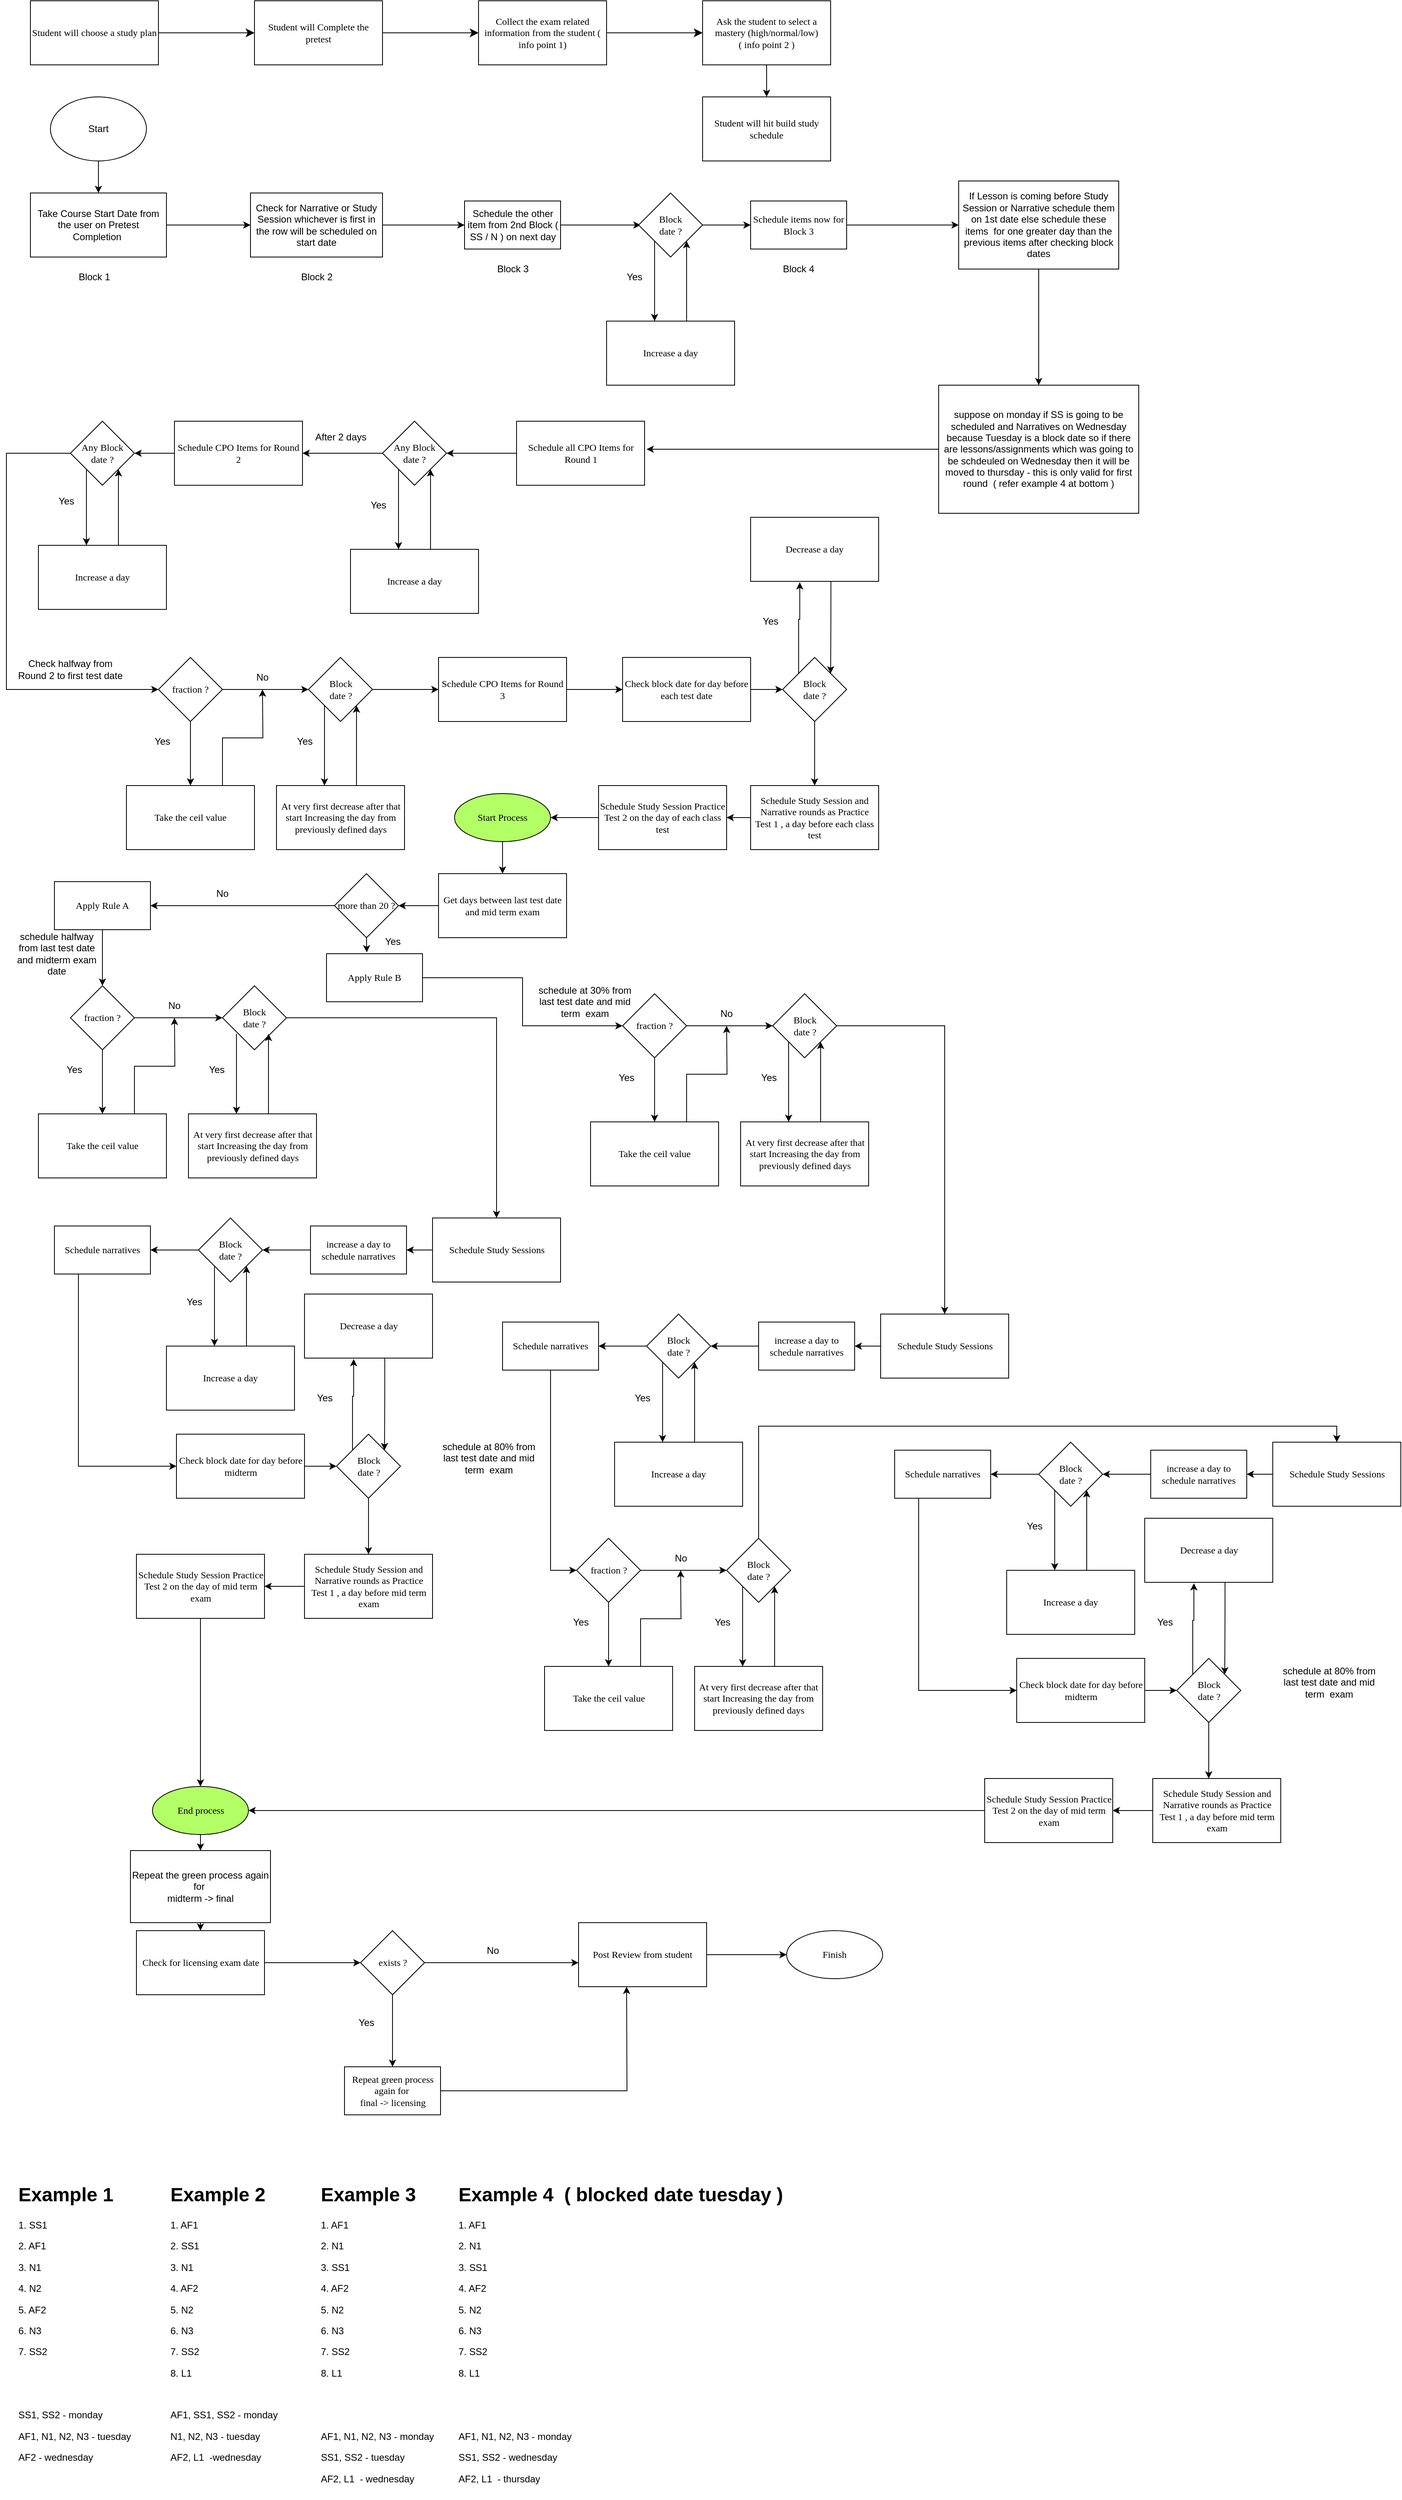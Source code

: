 <mxfile version="16.1.2" type="github">
  <diagram name="Page-1" id="52a04d89-c75d-2922-d76d-85b35f80e030">
    <mxGraphModel dx="2044" dy="936" grid="1" gridSize="10" guides="1" tooltips="1" connect="1" arrows="1" fold="1" page="1" pageScale="1" pageWidth="1100" pageHeight="850" background="none" math="0" shadow="0">
      <root>
        <mxCell id="0" />
        <mxCell id="1" parent="0" />
        <mxCell id="vNta-6PHE-YkkAdUXzf--303" style="edgeStyle=none;html=1;labelBackgroundColor=none;startFill=0;startSize=8;endFill=1;endSize=8;fontFamily=Verdana;fontSize=12;entryX=0;entryY=0.5;entryDx=0;entryDy=0;" edge="1" parent="1" source="vNta-6PHE-YkkAdUXzf--304" target="vNta-6PHE-YkkAdUXzf--306">
          <mxGeometry relative="1" as="geometry">
            <mxPoint x="360" y="80" as="targetPoint" />
          </mxGeometry>
        </mxCell>
        <mxCell id="vNta-6PHE-YkkAdUXzf--304" value="&lt;div&gt;Student will choose a study plan&lt;/div&gt;" style="whiteSpace=wrap;html=1;rounded=0;shadow=0;comic=0;labelBackgroundColor=none;strokeWidth=1;fontFamily=Verdana;fontSize=12;align=center;" vertex="1" parent="1">
          <mxGeometry x="40" y="40" width="160" height="80" as="geometry" />
        </mxCell>
        <mxCell id="vNta-6PHE-YkkAdUXzf--305" style="edgeStyle=none;html=1;labelBackgroundColor=none;startFill=0;startSize=8;endFill=1;endSize=8;fontFamily=Verdana;fontSize=12;" edge="1" parent="1" source="vNta-6PHE-YkkAdUXzf--306">
          <mxGeometry relative="1" as="geometry">
            <mxPoint x="600" y="80" as="targetPoint" />
          </mxGeometry>
        </mxCell>
        <mxCell id="vNta-6PHE-YkkAdUXzf--306" value="&lt;div&gt;Student will Complete the pretest&lt;br&gt;&lt;/div&gt;" style="whiteSpace=wrap;html=1;rounded=0;shadow=0;comic=0;labelBackgroundColor=none;strokeWidth=1;fontFamily=Verdana;fontSize=12;align=center;" vertex="1" parent="1">
          <mxGeometry x="320" y="40" width="160" height="80" as="geometry" />
        </mxCell>
        <mxCell id="vNta-6PHE-YkkAdUXzf--307" value="Collect the exam related information from the student ( info point 1)" style="whiteSpace=wrap;html=1;rounded=0;shadow=0;comic=0;labelBackgroundColor=none;strokeWidth=1;fontFamily=Verdana;fontSize=12;align=center;" vertex="1" parent="1">
          <mxGeometry x="600" y="40" width="160" height="80" as="geometry" />
        </mxCell>
        <mxCell id="vNta-6PHE-YkkAdUXzf--308" style="edgeStyle=none;html=1;labelBackgroundColor=none;startFill=0;startSize=8;endFill=1;endSize=8;fontFamily=Verdana;fontSize=12;" edge="1" parent="1">
          <mxGeometry relative="1" as="geometry">
            <mxPoint x="880" y="80" as="targetPoint" />
            <mxPoint x="760" y="80.0" as="sourcePoint" />
          </mxGeometry>
        </mxCell>
        <mxCell id="vNta-6PHE-YkkAdUXzf--309" value="" style="edgeStyle=orthogonalEdgeStyle;rounded=0;orthogonalLoop=1;jettySize=auto;html=1;" edge="1" parent="1" source="vNta-6PHE-YkkAdUXzf--310">
          <mxGeometry relative="1" as="geometry">
            <mxPoint x="960" y="160" as="targetPoint" />
          </mxGeometry>
        </mxCell>
        <mxCell id="vNta-6PHE-YkkAdUXzf--310" value="&lt;div&gt;Ask the student to select a mastery (high/normal/low)&lt;br&gt;( info point 2 )&lt;/div&gt;" style="whiteSpace=wrap;html=1;rounded=0;shadow=0;comic=0;labelBackgroundColor=none;strokeWidth=1;fontFamily=Verdana;fontSize=12;align=center;" vertex="1" parent="1">
          <mxGeometry x="880" y="40" width="160" height="80" as="geometry" />
        </mxCell>
        <mxCell id="vNta-6PHE-YkkAdUXzf--311" value="Student will hit build study schedule" style="whiteSpace=wrap;html=1;rounded=0;shadow=0;comic=0;labelBackgroundColor=none;strokeWidth=1;fontFamily=Verdana;fontSize=12;align=center;" vertex="1" parent="1">
          <mxGeometry x="880" y="160" width="160" height="80" as="geometry" />
        </mxCell>
        <mxCell id="vNta-6PHE-YkkAdUXzf--312" value="" style="edgeStyle=orthogonalEdgeStyle;rounded=0;orthogonalLoop=1;jettySize=auto;html=1;" edge="1" parent="1" source="vNta-6PHE-YkkAdUXzf--313">
          <mxGeometry relative="1" as="geometry">
            <mxPoint x="560" y="605" as="targetPoint" />
          </mxGeometry>
        </mxCell>
        <mxCell id="vNta-6PHE-YkkAdUXzf--313" value="&lt;div&gt;Schedule all CPO Items for Round 1&lt;/div&gt;" style="whiteSpace=wrap;html=1;rounded=0;shadow=0;comic=0;labelBackgroundColor=none;strokeWidth=1;fontFamily=Verdana;fontSize=12;align=center;" vertex="1" parent="1">
          <mxGeometry x="647.5" y="565" width="160" height="80" as="geometry" />
        </mxCell>
        <mxCell id="vNta-6PHE-YkkAdUXzf--314" value="" style="edgeStyle=orthogonalEdgeStyle;rounded=0;orthogonalLoop=1;jettySize=auto;html=1;" edge="1" parent="1" source="vNta-6PHE-YkkAdUXzf--315" target="vNta-6PHE-YkkAdUXzf--353">
          <mxGeometry relative="1" as="geometry" />
        </mxCell>
        <mxCell id="vNta-6PHE-YkkAdUXzf--315" value="Schedule CPO Items for Round 2" style="whiteSpace=wrap;html=1;rounded=0;shadow=0;comic=0;labelBackgroundColor=none;strokeWidth=1;fontFamily=Verdana;fontSize=12;align=center;" vertex="1" parent="1">
          <mxGeometry x="220" y="565" width="160" height="80" as="geometry" />
        </mxCell>
        <mxCell id="vNta-6PHE-YkkAdUXzf--316" value="After 2 days" style="text;html=1;strokeColor=none;fillColor=none;align=center;verticalAlign=middle;whiteSpace=wrap;rounded=0;" vertex="1" parent="1">
          <mxGeometry x="367.5" y="570" width="120" height="30" as="geometry" />
        </mxCell>
        <mxCell id="vNta-6PHE-YkkAdUXzf--317" value="" style="edgeStyle=orthogonalEdgeStyle;rounded=0;orthogonalLoop=1;jettySize=auto;html=1;" edge="1" parent="1" source="vNta-6PHE-YkkAdUXzf--318" target="vNta-6PHE-YkkAdUXzf--378">
          <mxGeometry relative="1" as="geometry" />
        </mxCell>
        <mxCell id="vNta-6PHE-YkkAdUXzf--318" value="Check block date for day before each test date" style="whiteSpace=wrap;html=1;rounded=0;shadow=0;comic=0;labelBackgroundColor=none;strokeWidth=1;fontFamily=Verdana;fontSize=12;align=center;" vertex="1" parent="1">
          <mxGeometry x="780" y="860" width="160" height="80" as="geometry" />
        </mxCell>
        <mxCell id="vNta-6PHE-YkkAdUXzf--319" value="" style="edgeStyle=orthogonalEdgeStyle;rounded=0;orthogonalLoop=1;jettySize=auto;html=1;" edge="1" parent="1" source="vNta-6PHE-YkkAdUXzf--320" target="vNta-6PHE-YkkAdUXzf--506">
          <mxGeometry relative="1" as="geometry" />
        </mxCell>
        <mxCell id="vNta-6PHE-YkkAdUXzf--320" value="Schedule Study Session Practice Test 2 on the day of each class test" style="whiteSpace=wrap;html=1;rounded=0;shadow=0;comic=0;labelBackgroundColor=none;strokeWidth=1;fontFamily=Verdana;fontSize=12;align=center;" vertex="1" parent="1">
          <mxGeometry x="750" y="1020" width="160" height="80" as="geometry" />
        </mxCell>
        <mxCell id="vNta-6PHE-YkkAdUXzf--321" value="" style="edgeStyle=orthogonalEdgeStyle;rounded=0;orthogonalLoop=1;jettySize=auto;html=1;" edge="1" parent="1" source="vNta-6PHE-YkkAdUXzf--322" target="vNta-6PHE-YkkAdUXzf--380">
          <mxGeometry relative="1" as="geometry" />
        </mxCell>
        <mxCell id="vNta-6PHE-YkkAdUXzf--322" value="Get days between last test date and mid term exam" style="whiteSpace=wrap;html=1;rounded=0;shadow=0;comic=0;labelBackgroundColor=none;strokeWidth=1;fontFamily=Verdana;fontSize=12;align=center;fillColor=#FFFFFF;" vertex="1" parent="1">
          <mxGeometry x="550" y="1130" width="160" height="80" as="geometry" />
        </mxCell>
        <mxCell id="vNta-6PHE-YkkAdUXzf--323" style="edgeStyle=orthogonalEdgeStyle;rounded=0;orthogonalLoop=1;jettySize=auto;html=1;exitX=0.627;exitY=1;exitDx=0;exitDy=0;entryX=1;entryY=0;entryDx=0;entryDy=0;exitPerimeter=0;" edge="1" parent="1" source="vNta-6PHE-YkkAdUXzf--324" target="vNta-6PHE-YkkAdUXzf--378">
          <mxGeometry relative="1" as="geometry" />
        </mxCell>
        <mxCell id="vNta-6PHE-YkkAdUXzf--324" value="Decrease a day" style="whiteSpace=wrap;html=1;rounded=0;shadow=0;comic=0;labelBackgroundColor=none;strokeWidth=1;fontFamily=Verdana;fontSize=12;align=center;" vertex="1" parent="1">
          <mxGeometry x="940" y="685" width="160" height="80" as="geometry" />
        </mxCell>
        <mxCell id="vNta-6PHE-YkkAdUXzf--325" value="Yes" style="text;html=1;strokeColor=none;fillColor=none;align=center;verticalAlign=middle;whiteSpace=wrap;rounded=0;" vertex="1" parent="1">
          <mxGeometry x="940" y="800" width="50" height="30" as="geometry" />
        </mxCell>
        <mxCell id="vNta-6PHE-YkkAdUXzf--326" value="" style="edgeStyle=orthogonalEdgeStyle;rounded=0;orthogonalLoop=1;jettySize=auto;html=1;" edge="1" parent="1" source="vNta-6PHE-YkkAdUXzf--327" target="vNta-6PHE-YkkAdUXzf--329">
          <mxGeometry relative="1" as="geometry" />
        </mxCell>
        <mxCell id="vNta-6PHE-YkkAdUXzf--327" value="Take Course Start Date from the user on Pretest Completion&amp;nbsp;" style="rounded=0;whiteSpace=wrap;html=1;" vertex="1" parent="1">
          <mxGeometry x="40" y="280" width="170" height="80" as="geometry" />
        </mxCell>
        <mxCell id="vNta-6PHE-YkkAdUXzf--328" value="" style="edgeStyle=orthogonalEdgeStyle;rounded=0;orthogonalLoop=1;jettySize=auto;html=1;" edge="1" parent="1" source="vNta-6PHE-YkkAdUXzf--329" target="vNta-6PHE-YkkAdUXzf--331">
          <mxGeometry relative="1" as="geometry" />
        </mxCell>
        <mxCell id="vNta-6PHE-YkkAdUXzf--329" value="Check for Narrative or Study Session whichever is first in the row will be scheduled on start date" style="whiteSpace=wrap;html=1;rounded=0;" vertex="1" parent="1">
          <mxGeometry x="315" y="280" width="165" height="80" as="geometry" />
        </mxCell>
        <mxCell id="vNta-6PHE-YkkAdUXzf--330" value="" style="edgeStyle=orthogonalEdgeStyle;rounded=0;orthogonalLoop=1;jettySize=auto;html=1;" edge="1" parent="1" source="vNta-6PHE-YkkAdUXzf--331">
          <mxGeometry relative="1" as="geometry">
            <mxPoint x="802.5" y="320" as="targetPoint" />
          </mxGeometry>
        </mxCell>
        <mxCell id="vNta-6PHE-YkkAdUXzf--331" value="Schedule the other item from 2nd Block ( SS / N ) on next day" style="whiteSpace=wrap;html=1;rounded=0;" vertex="1" parent="1">
          <mxGeometry x="582.5" y="290" width="120" height="60" as="geometry" />
        </mxCell>
        <mxCell id="vNta-6PHE-YkkAdUXzf--332" value="" style="edgeStyle=orthogonalEdgeStyle;rounded=0;orthogonalLoop=1;jettySize=auto;html=1;" edge="1" parent="1" source="vNta-6PHE-YkkAdUXzf--333" target="vNta-6PHE-YkkAdUXzf--339">
          <mxGeometry relative="1" as="geometry" />
        </mxCell>
        <mxCell id="vNta-6PHE-YkkAdUXzf--333" value="Block&lt;br&gt;date ?" style="rhombus;whiteSpace=wrap;html=1;fontFamily=Verdana;rounded=0;shadow=0;comic=0;labelBackgroundColor=none;strokeWidth=1;" vertex="1" parent="1">
          <mxGeometry x="800" y="280" width="80" height="80" as="geometry" />
        </mxCell>
        <mxCell id="vNta-6PHE-YkkAdUXzf--334" value="" style="endArrow=classic;html=1;rounded=0;exitX=0;exitY=1;exitDx=0;exitDy=0;" edge="1" parent="1" source="vNta-6PHE-YkkAdUXzf--333">
          <mxGeometry width="50" height="50" relative="1" as="geometry">
            <mxPoint x="950" y="270" as="sourcePoint" />
            <mxPoint x="820" y="440" as="targetPoint" />
            <Array as="points" />
          </mxGeometry>
        </mxCell>
        <mxCell id="vNta-6PHE-YkkAdUXzf--335" value="" style="endArrow=classic;html=1;rounded=0;entryX=1;entryY=1;entryDx=0;entryDy=0;" edge="1" parent="1" target="vNta-6PHE-YkkAdUXzf--333">
          <mxGeometry width="50" height="50" relative="1" as="geometry">
            <mxPoint x="860" y="440" as="sourcePoint" />
            <mxPoint x="830" y="450" as="targetPoint" />
            <Array as="points" />
          </mxGeometry>
        </mxCell>
        <mxCell id="vNta-6PHE-YkkAdUXzf--336" value="Increase a day" style="whiteSpace=wrap;html=1;rounded=0;shadow=0;comic=0;labelBackgroundColor=none;strokeWidth=1;fontFamily=Verdana;fontSize=12;align=center;" vertex="1" parent="1">
          <mxGeometry x="760" y="440" width="160" height="80" as="geometry" />
        </mxCell>
        <mxCell id="vNta-6PHE-YkkAdUXzf--337" value="Yes" style="text;html=1;strokeColor=none;fillColor=none;align=center;verticalAlign=middle;whiteSpace=wrap;rounded=0;" vertex="1" parent="1">
          <mxGeometry x="770" y="370" width="50" height="30" as="geometry" />
        </mxCell>
        <mxCell id="vNta-6PHE-YkkAdUXzf--338" value="" style="edgeStyle=orthogonalEdgeStyle;rounded=0;orthogonalLoop=1;jettySize=auto;html=1;entryX=0;entryY=0.5;entryDx=0;entryDy=0;" edge="1" parent="1" source="vNta-6PHE-YkkAdUXzf--339" target="vNta-6PHE-YkkAdUXzf--345">
          <mxGeometry relative="1" as="geometry">
            <mxPoint x="1140" y="320.0" as="targetPoint" />
          </mxGeometry>
        </mxCell>
        <mxCell id="vNta-6PHE-YkkAdUXzf--339" value="Schedule items now for Block 3" style="rounded=0;whiteSpace=wrap;html=1;fontFamily=Verdana;shadow=0;comic=0;labelBackgroundColor=none;strokeWidth=1;" vertex="1" parent="1">
          <mxGeometry x="940" y="290" width="120" height="60" as="geometry" />
        </mxCell>
        <mxCell id="vNta-6PHE-YkkAdUXzf--340" value="Block 1" style="text;html=1;strokeColor=none;fillColor=none;align=center;verticalAlign=middle;whiteSpace=wrap;rounded=0;" vertex="1" parent="1">
          <mxGeometry x="90" y="370" width="60" height="30" as="geometry" />
        </mxCell>
        <mxCell id="vNta-6PHE-YkkAdUXzf--341" value="Block 3" style="text;html=1;strokeColor=none;fillColor=none;align=center;verticalAlign=middle;whiteSpace=wrap;rounded=0;" vertex="1" parent="1">
          <mxGeometry x="612.5" y="360" width="60" height="30" as="geometry" />
        </mxCell>
        <mxCell id="vNta-6PHE-YkkAdUXzf--342" value="Block 4" style="text;html=1;strokeColor=none;fillColor=none;align=center;verticalAlign=middle;whiteSpace=wrap;rounded=0;" vertex="1" parent="1">
          <mxGeometry x="970" y="360" width="60" height="30" as="geometry" />
        </mxCell>
        <mxCell id="vNta-6PHE-YkkAdUXzf--343" value="Block 2" style="text;html=1;strokeColor=none;fillColor=none;align=center;verticalAlign=middle;whiteSpace=wrap;rounded=0;" vertex="1" parent="1">
          <mxGeometry x="367.5" y="370" width="60" height="30" as="geometry" />
        </mxCell>
        <mxCell id="vNta-6PHE-YkkAdUXzf--344" value="" style="edgeStyle=orthogonalEdgeStyle;rounded=0;orthogonalLoop=1;jettySize=auto;html=1;" edge="1" parent="1" source="vNta-6PHE-YkkAdUXzf--345" target="vNta-6PHE-YkkAdUXzf--512">
          <mxGeometry relative="1" as="geometry" />
        </mxCell>
        <mxCell id="vNta-6PHE-YkkAdUXzf--345" value="If Lesson is coming before Study Session or Narrative schedule them on 1st date else schedule these items&amp;nbsp; for one greater day than the previous items after checking block dates" style="whiteSpace=wrap;html=1;" vertex="1" parent="1">
          <mxGeometry x="1200" y="265" width="200" height="110" as="geometry" />
        </mxCell>
        <mxCell id="vNta-6PHE-YkkAdUXzf--346" value="" style="edgeStyle=orthogonalEdgeStyle;rounded=0;orthogonalLoop=1;jettySize=auto;html=1;" edge="1" parent="1" source="vNta-6PHE-YkkAdUXzf--347" target="vNta-6PHE-YkkAdUXzf--315">
          <mxGeometry relative="1" as="geometry" />
        </mxCell>
        <mxCell id="vNta-6PHE-YkkAdUXzf--347" value="Any Block&lt;br&gt;date ?" style="rhombus;whiteSpace=wrap;html=1;fontFamily=Verdana;rounded=0;shadow=0;comic=0;labelBackgroundColor=none;strokeWidth=1;" vertex="1" parent="1">
          <mxGeometry x="480" y="565" width="80" height="80" as="geometry" />
        </mxCell>
        <mxCell id="vNta-6PHE-YkkAdUXzf--348" value="" style="endArrow=classic;html=1;rounded=0;exitX=0;exitY=1;exitDx=0;exitDy=0;" edge="1" parent="1" source="vNta-6PHE-YkkAdUXzf--347">
          <mxGeometry width="50" height="50" relative="1" as="geometry">
            <mxPoint x="630" y="555" as="sourcePoint" />
            <mxPoint x="500" y="725" as="targetPoint" />
            <Array as="points" />
          </mxGeometry>
        </mxCell>
        <mxCell id="vNta-6PHE-YkkAdUXzf--349" value="" style="endArrow=classic;html=1;rounded=0;entryX=1;entryY=1;entryDx=0;entryDy=0;" edge="1" parent="1" target="vNta-6PHE-YkkAdUXzf--347">
          <mxGeometry width="50" height="50" relative="1" as="geometry">
            <mxPoint x="540" y="725" as="sourcePoint" />
            <mxPoint x="510" y="735" as="targetPoint" />
            <Array as="points" />
          </mxGeometry>
        </mxCell>
        <mxCell id="vNta-6PHE-YkkAdUXzf--350" value="Increase a day" style="whiteSpace=wrap;html=1;rounded=0;shadow=0;comic=0;labelBackgroundColor=none;strokeWidth=1;fontFamily=Verdana;fontSize=12;align=center;" vertex="1" parent="1">
          <mxGeometry x="440" y="725" width="160" height="80" as="geometry" />
        </mxCell>
        <mxCell id="vNta-6PHE-YkkAdUXzf--351" value="Yes" style="text;html=1;strokeColor=none;fillColor=none;align=center;verticalAlign=middle;whiteSpace=wrap;rounded=0;" vertex="1" parent="1">
          <mxGeometry x="450" y="655" width="50" height="30" as="geometry" />
        </mxCell>
        <mxCell id="vNta-6PHE-YkkAdUXzf--352" value="" style="edgeStyle=orthogonalEdgeStyle;rounded=0;orthogonalLoop=1;jettySize=auto;html=1;entryX=0;entryY=0.5;entryDx=0;entryDy=0;" edge="1" parent="1" source="vNta-6PHE-YkkAdUXzf--353" target="vNta-6PHE-YkkAdUXzf--359">
          <mxGeometry relative="1" as="geometry">
            <mxPoint x="65" y="900" as="targetPoint" />
            <Array as="points">
              <mxPoint x="10" y="605" />
              <mxPoint x="10" y="900" />
            </Array>
          </mxGeometry>
        </mxCell>
        <mxCell id="vNta-6PHE-YkkAdUXzf--353" value="Any Block&lt;br&gt;date ?" style="rhombus;whiteSpace=wrap;html=1;fontFamily=Verdana;rounded=0;shadow=0;comic=0;labelBackgroundColor=none;strokeWidth=1;" vertex="1" parent="1">
          <mxGeometry x="90" y="565" width="80" height="80" as="geometry" />
        </mxCell>
        <mxCell id="vNta-6PHE-YkkAdUXzf--354" value="" style="endArrow=classic;html=1;rounded=0;exitX=0;exitY=1;exitDx=0;exitDy=0;" edge="1" parent="1" source="vNta-6PHE-YkkAdUXzf--353">
          <mxGeometry width="50" height="50" relative="1" as="geometry">
            <mxPoint x="240" y="550" as="sourcePoint" />
            <mxPoint x="110" y="720" as="targetPoint" />
            <Array as="points" />
          </mxGeometry>
        </mxCell>
        <mxCell id="vNta-6PHE-YkkAdUXzf--355" value="" style="endArrow=classic;html=1;rounded=0;entryX=1;entryY=1;entryDx=0;entryDy=0;" edge="1" parent="1" target="vNta-6PHE-YkkAdUXzf--353">
          <mxGeometry width="50" height="50" relative="1" as="geometry">
            <mxPoint x="150" y="720" as="sourcePoint" />
            <mxPoint x="120" y="730" as="targetPoint" />
            <Array as="points" />
          </mxGeometry>
        </mxCell>
        <mxCell id="vNta-6PHE-YkkAdUXzf--356" value="Increase a day" style="whiteSpace=wrap;html=1;rounded=0;shadow=0;comic=0;labelBackgroundColor=none;strokeWidth=1;fontFamily=Verdana;fontSize=12;align=center;" vertex="1" parent="1">
          <mxGeometry x="50" y="720" width="160" height="80" as="geometry" />
        </mxCell>
        <mxCell id="vNta-6PHE-YkkAdUXzf--357" value="Yes" style="text;html=1;strokeColor=none;fillColor=none;align=center;verticalAlign=middle;whiteSpace=wrap;rounded=0;" vertex="1" parent="1">
          <mxGeometry x="60" y="650" width="50" height="30" as="geometry" />
        </mxCell>
        <mxCell id="vNta-6PHE-YkkAdUXzf--358" value="" style="edgeStyle=orthogonalEdgeStyle;rounded=0;orthogonalLoop=1;jettySize=auto;html=1;" edge="1" parent="1" source="vNta-6PHE-YkkAdUXzf--359" target="vNta-6PHE-YkkAdUXzf--366">
          <mxGeometry relative="1" as="geometry" />
        </mxCell>
        <mxCell id="vNta-6PHE-YkkAdUXzf--359" value="fraction ?" style="rhombus;whiteSpace=wrap;html=1;fontFamily=Verdana;rounded=0;shadow=0;comic=0;labelBackgroundColor=none;strokeWidth=1;" vertex="1" parent="1">
          <mxGeometry x="200" y="860" width="80" height="80" as="geometry" />
        </mxCell>
        <mxCell id="vNta-6PHE-YkkAdUXzf--360" value="Check halfway from Round 2 to first test date" style="text;html=1;strokeColor=none;fillColor=none;align=center;verticalAlign=middle;whiteSpace=wrap;rounded=0;" vertex="1" parent="1">
          <mxGeometry x="20" y="860" width="140" height="30" as="geometry" />
        </mxCell>
        <mxCell id="vNta-6PHE-YkkAdUXzf--361" value="" style="endArrow=classic;html=1;rounded=0;exitX=0.5;exitY=1;exitDx=0;exitDy=0;entryX=0.5;entryY=0;entryDx=0;entryDy=0;" edge="1" parent="1" target="vNta-6PHE-YkkAdUXzf--363">
          <mxGeometry width="50" height="50" relative="1" as="geometry">
            <mxPoint x="240" y="940" as="sourcePoint" />
            <mxPoint x="220" y="1020" as="targetPoint" />
            <Array as="points" />
          </mxGeometry>
        </mxCell>
        <mxCell id="vNta-6PHE-YkkAdUXzf--362" style="edgeStyle=orthogonalEdgeStyle;rounded=0;orthogonalLoop=1;jettySize=auto;html=1;exitX=0.75;exitY=0;exitDx=0;exitDy=0;" edge="1" parent="1" source="vNta-6PHE-YkkAdUXzf--363">
          <mxGeometry relative="1" as="geometry">
            <mxPoint x="330" y="900" as="targetPoint" />
          </mxGeometry>
        </mxCell>
        <mxCell id="vNta-6PHE-YkkAdUXzf--363" value="Take the ceil value" style="whiteSpace=wrap;html=1;rounded=0;shadow=0;comic=0;labelBackgroundColor=none;strokeWidth=1;fontFamily=Verdana;fontSize=12;align=center;" vertex="1" parent="1">
          <mxGeometry x="160" y="1020" width="160" height="80" as="geometry" />
        </mxCell>
        <mxCell id="vNta-6PHE-YkkAdUXzf--364" value="Yes" style="text;html=1;strokeColor=none;fillColor=none;align=center;verticalAlign=middle;whiteSpace=wrap;rounded=0;" vertex="1" parent="1">
          <mxGeometry x="180" y="950" width="50" height="30" as="geometry" />
        </mxCell>
        <mxCell id="vNta-6PHE-YkkAdUXzf--365" value="" style="edgeStyle=orthogonalEdgeStyle;rounded=0;orthogonalLoop=1;jettySize=auto;html=1;" edge="1" parent="1" source="vNta-6PHE-YkkAdUXzf--366" target="vNta-6PHE-YkkAdUXzf--373">
          <mxGeometry relative="1" as="geometry" />
        </mxCell>
        <mxCell id="vNta-6PHE-YkkAdUXzf--366" value="&lt;span&gt;Block&lt;/span&gt;&lt;br&gt;&lt;span&gt;date ?&lt;/span&gt;" style="rhombus;whiteSpace=wrap;html=1;fontFamily=Verdana;rounded=0;shadow=0;comic=0;labelBackgroundColor=none;strokeWidth=1;" vertex="1" parent="1">
          <mxGeometry x="387.5" y="860" width="80" height="80" as="geometry" />
        </mxCell>
        <mxCell id="vNta-6PHE-YkkAdUXzf--367" value="" style="endArrow=classic;html=1;rounded=0;exitX=0;exitY=1;exitDx=0;exitDy=0;" edge="1" parent="1">
          <mxGeometry width="50" height="50" relative="1" as="geometry">
            <mxPoint x="407.5" y="920" as="sourcePoint" />
            <mxPoint x="407.5" y="1020.0" as="targetPoint" />
            <Array as="points" />
          </mxGeometry>
        </mxCell>
        <mxCell id="vNta-6PHE-YkkAdUXzf--368" value="" style="endArrow=classic;html=1;rounded=0;entryX=1;entryY=1;entryDx=0;entryDy=0;" edge="1" parent="1">
          <mxGeometry width="50" height="50" relative="1" as="geometry">
            <mxPoint x="447.5" y="1020.0" as="sourcePoint" />
            <mxPoint x="447.5" y="920" as="targetPoint" />
            <Array as="points" />
          </mxGeometry>
        </mxCell>
        <mxCell id="vNta-6PHE-YkkAdUXzf--369" value="At very first decrease after that start Increasing the day from previously defined days" style="whiteSpace=wrap;html=1;rounded=0;shadow=0;comic=0;labelBackgroundColor=none;strokeWidth=1;fontFamily=Verdana;fontSize=12;align=center;" vertex="1" parent="1">
          <mxGeometry x="347.5" y="1020" width="160" height="80" as="geometry" />
        </mxCell>
        <mxCell id="vNta-6PHE-YkkAdUXzf--370" value="Yes" style="text;html=1;strokeColor=none;fillColor=none;align=center;verticalAlign=middle;whiteSpace=wrap;rounded=0;" vertex="1" parent="1">
          <mxGeometry x="357.5" y="950" width="50" height="30" as="geometry" />
        </mxCell>
        <mxCell id="vNta-6PHE-YkkAdUXzf--371" value="No" style="text;html=1;strokeColor=none;fillColor=none;align=center;verticalAlign=middle;whiteSpace=wrap;rounded=0;" vertex="1" parent="1">
          <mxGeometry x="270" y="870" width="120" height="30" as="geometry" />
        </mxCell>
        <mxCell id="vNta-6PHE-YkkAdUXzf--372" value="" style="edgeStyle=orthogonalEdgeStyle;rounded=0;orthogonalLoop=1;jettySize=auto;html=1;" edge="1" parent="1" source="vNta-6PHE-YkkAdUXzf--373" target="vNta-6PHE-YkkAdUXzf--318">
          <mxGeometry relative="1" as="geometry" />
        </mxCell>
        <mxCell id="vNta-6PHE-YkkAdUXzf--373" value="Schedule CPO Items for Round 3" style="whiteSpace=wrap;html=1;rounded=0;shadow=0;comic=0;labelBackgroundColor=none;strokeWidth=1;fontFamily=Verdana;fontSize=12;align=center;" vertex="1" parent="1">
          <mxGeometry x="550" y="860" width="160" height="80" as="geometry" />
        </mxCell>
        <mxCell id="vNta-6PHE-YkkAdUXzf--374" value="" style="edgeStyle=orthogonalEdgeStyle;rounded=0;orthogonalLoop=1;jettySize=auto;html=1;" edge="1" parent="1" source="vNta-6PHE-YkkAdUXzf--375" target="vNta-6PHE-YkkAdUXzf--320">
          <mxGeometry relative="1" as="geometry" />
        </mxCell>
        <mxCell id="vNta-6PHE-YkkAdUXzf--375" value="Schedule Study Session and Narrative rounds as Practice Test 1 , a day before each class test" style="whiteSpace=wrap;html=1;rounded=0;shadow=0;comic=0;labelBackgroundColor=none;strokeWidth=1;fontFamily=Verdana;fontSize=12;align=center;" vertex="1" parent="1">
          <mxGeometry x="940" y="1020" width="160" height="80" as="geometry" />
        </mxCell>
        <mxCell id="vNta-6PHE-YkkAdUXzf--376" style="edgeStyle=orthogonalEdgeStyle;rounded=0;orthogonalLoop=1;jettySize=auto;html=1;exitX=0;exitY=0;exitDx=0;exitDy=0;entryX=0.384;entryY=1.014;entryDx=0;entryDy=0;entryPerimeter=0;" edge="1" parent="1" source="vNta-6PHE-YkkAdUXzf--378" target="vNta-6PHE-YkkAdUXzf--324">
          <mxGeometry relative="1" as="geometry" />
        </mxCell>
        <mxCell id="vNta-6PHE-YkkAdUXzf--377" style="edgeStyle=orthogonalEdgeStyle;rounded=0;orthogonalLoop=1;jettySize=auto;html=1;exitX=0.5;exitY=1;exitDx=0;exitDy=0;entryX=0.5;entryY=0;entryDx=0;entryDy=0;" edge="1" parent="1" source="vNta-6PHE-YkkAdUXzf--378" target="vNta-6PHE-YkkAdUXzf--375">
          <mxGeometry relative="1" as="geometry" />
        </mxCell>
        <mxCell id="vNta-6PHE-YkkAdUXzf--378" value="Block&lt;br&gt;date ?" style="rhombus;whiteSpace=wrap;html=1;fontFamily=Verdana;rounded=0;shadow=0;comic=0;labelBackgroundColor=none;strokeWidth=1;" vertex="1" parent="1">
          <mxGeometry x="980" y="860" width="80" height="80" as="geometry" />
        </mxCell>
        <mxCell id="vNta-6PHE-YkkAdUXzf--379" value="" style="edgeStyle=orthogonalEdgeStyle;rounded=0;orthogonalLoop=1;jettySize=auto;html=1;" edge="1" parent="1" source="vNta-6PHE-YkkAdUXzf--380" target="vNta-6PHE-YkkAdUXzf--382">
          <mxGeometry relative="1" as="geometry" />
        </mxCell>
        <mxCell id="vNta-6PHE-YkkAdUXzf--380" value="more than 20 ?" style="rhombus;whiteSpace=wrap;html=1;fontFamily=Verdana;rounded=0;shadow=0;comic=0;labelBackgroundColor=none;strokeWidth=1;" vertex="1" parent="1">
          <mxGeometry x="420" y="1130" width="80" height="80" as="geometry" />
        </mxCell>
        <mxCell id="vNta-6PHE-YkkAdUXzf--381" value="" style="edgeStyle=orthogonalEdgeStyle;rounded=0;orthogonalLoop=1;jettySize=auto;html=1;" edge="1" parent="1" source="vNta-6PHE-YkkAdUXzf--382">
          <mxGeometry relative="1" as="geometry">
            <mxPoint x="130" y="1270" as="targetPoint" />
          </mxGeometry>
        </mxCell>
        <mxCell id="vNta-6PHE-YkkAdUXzf--382" value="Apply Rule A" style="whiteSpace=wrap;html=1;fontFamily=Verdana;rounded=0;shadow=0;comic=0;labelBackgroundColor=none;strokeWidth=1;" vertex="1" parent="1">
          <mxGeometry x="70" y="1140" width="120" height="60" as="geometry" />
        </mxCell>
        <mxCell id="vNta-6PHE-YkkAdUXzf--383" value="No" style="text;html=1;strokeColor=none;fillColor=none;align=center;verticalAlign=middle;whiteSpace=wrap;rounded=0;" vertex="1" parent="1">
          <mxGeometry x="250" y="1140" width="60" height="30" as="geometry" />
        </mxCell>
        <mxCell id="vNta-6PHE-YkkAdUXzf--384" value="schedule halfway from last test date and midterm exam date" style="text;html=1;strokeColor=none;fillColor=none;align=center;verticalAlign=middle;whiteSpace=wrap;rounded=0;" vertex="1" parent="1">
          <mxGeometry x="12.5" y="1210" width="120" height="40" as="geometry" />
        </mxCell>
        <mxCell id="vNta-6PHE-YkkAdUXzf--385" value="" style="edgeStyle=orthogonalEdgeStyle;rounded=0;orthogonalLoop=1;jettySize=auto;html=1;" edge="1" parent="1" source="vNta-6PHE-YkkAdUXzf--386" target="vNta-6PHE-YkkAdUXzf--392">
          <mxGeometry relative="1" as="geometry" />
        </mxCell>
        <mxCell id="vNta-6PHE-YkkAdUXzf--386" value="fraction ?" style="rhombus;whiteSpace=wrap;html=1;fontFamily=Verdana;rounded=0;shadow=0;comic=0;labelBackgroundColor=none;strokeWidth=1;" vertex="1" parent="1">
          <mxGeometry x="90" y="1270" width="80" height="80" as="geometry" />
        </mxCell>
        <mxCell id="vNta-6PHE-YkkAdUXzf--387" value="" style="endArrow=classic;html=1;rounded=0;exitX=0.5;exitY=1;exitDx=0;exitDy=0;entryX=0.5;entryY=0;entryDx=0;entryDy=0;" edge="1" parent="1" target="vNta-6PHE-YkkAdUXzf--389">
          <mxGeometry width="50" height="50" relative="1" as="geometry">
            <mxPoint x="130" y="1350" as="sourcePoint" />
            <mxPoint x="110" y="1430" as="targetPoint" />
            <Array as="points" />
          </mxGeometry>
        </mxCell>
        <mxCell id="vNta-6PHE-YkkAdUXzf--388" style="edgeStyle=orthogonalEdgeStyle;rounded=0;orthogonalLoop=1;jettySize=auto;html=1;exitX=0.75;exitY=0;exitDx=0;exitDy=0;" edge="1" parent="1" source="vNta-6PHE-YkkAdUXzf--389">
          <mxGeometry relative="1" as="geometry">
            <mxPoint x="220" y="1310" as="targetPoint" />
          </mxGeometry>
        </mxCell>
        <mxCell id="vNta-6PHE-YkkAdUXzf--389" value="Take the ceil value" style="whiteSpace=wrap;html=1;rounded=0;shadow=0;comic=0;labelBackgroundColor=none;strokeWidth=1;fontFamily=Verdana;fontSize=12;align=center;" vertex="1" parent="1">
          <mxGeometry x="50" y="1430" width="160" height="80" as="geometry" />
        </mxCell>
        <mxCell id="vNta-6PHE-YkkAdUXzf--390" value="Yes" style="text;html=1;strokeColor=none;fillColor=none;align=center;verticalAlign=middle;whiteSpace=wrap;rounded=0;" vertex="1" parent="1">
          <mxGeometry x="70" y="1360" width="50" height="30" as="geometry" />
        </mxCell>
        <mxCell id="vNta-6PHE-YkkAdUXzf--391" value="" style="edgeStyle=orthogonalEdgeStyle;rounded=0;orthogonalLoop=1;jettySize=auto;html=1;entryX=0.5;entryY=0;entryDx=0;entryDy=0;" edge="1" parent="1" source="vNta-6PHE-YkkAdUXzf--392" target="vNta-6PHE-YkkAdUXzf--399">
          <mxGeometry relative="1" as="geometry" />
        </mxCell>
        <mxCell id="vNta-6PHE-YkkAdUXzf--392" value="&lt;span&gt;Block&lt;/span&gt;&lt;br&gt;&lt;span&gt;date ?&lt;/span&gt;" style="rhombus;whiteSpace=wrap;html=1;fontFamily=Verdana;rounded=0;shadow=0;comic=0;labelBackgroundColor=none;strokeWidth=1;" vertex="1" parent="1">
          <mxGeometry x="280" y="1270" width="80" height="80" as="geometry" />
        </mxCell>
        <mxCell id="vNta-6PHE-YkkAdUXzf--393" value="" style="endArrow=classic;html=1;rounded=0;exitX=0;exitY=1;exitDx=0;exitDy=0;" edge="1" parent="1">
          <mxGeometry width="50" height="50" relative="1" as="geometry">
            <mxPoint x="297.5" y="1330" as="sourcePoint" />
            <mxPoint x="297.5" y="1430" as="targetPoint" />
            <Array as="points" />
          </mxGeometry>
        </mxCell>
        <mxCell id="vNta-6PHE-YkkAdUXzf--394" value="" style="endArrow=classic;html=1;rounded=0;entryX=1;entryY=1;entryDx=0;entryDy=0;" edge="1" parent="1">
          <mxGeometry width="50" height="50" relative="1" as="geometry">
            <mxPoint x="337.5" y="1430" as="sourcePoint" />
            <mxPoint x="337.5" y="1330" as="targetPoint" />
            <Array as="points" />
          </mxGeometry>
        </mxCell>
        <mxCell id="vNta-6PHE-YkkAdUXzf--395" value="At very first decrease after that start Increasing the day from previously defined days" style="whiteSpace=wrap;html=1;rounded=0;shadow=0;comic=0;labelBackgroundColor=none;strokeWidth=1;fontFamily=Verdana;fontSize=12;align=center;" vertex="1" parent="1">
          <mxGeometry x="237.5" y="1430" width="160" height="80" as="geometry" />
        </mxCell>
        <mxCell id="vNta-6PHE-YkkAdUXzf--396" value="Yes" style="text;html=1;strokeColor=none;fillColor=none;align=center;verticalAlign=middle;whiteSpace=wrap;rounded=0;" vertex="1" parent="1">
          <mxGeometry x="247.5" y="1360" width="50" height="30" as="geometry" />
        </mxCell>
        <mxCell id="vNta-6PHE-YkkAdUXzf--397" value="No" style="text;html=1;strokeColor=none;fillColor=none;align=center;verticalAlign=middle;whiteSpace=wrap;rounded=0;" vertex="1" parent="1">
          <mxGeometry x="160" y="1280" width="120" height="30" as="geometry" />
        </mxCell>
        <mxCell id="vNta-6PHE-YkkAdUXzf--398" value="" style="edgeStyle=orthogonalEdgeStyle;rounded=0;orthogonalLoop=1;jettySize=auto;html=1;" edge="1" parent="1" source="vNta-6PHE-YkkAdUXzf--399" target="vNta-6PHE-YkkAdUXzf--425">
          <mxGeometry relative="1" as="geometry" />
        </mxCell>
        <mxCell id="vNta-6PHE-YkkAdUXzf--399" value="Schedule Study Sessions" style="whiteSpace=wrap;html=1;rounded=0;shadow=0;comic=0;labelBackgroundColor=none;strokeWidth=1;fontFamily=Verdana;fontSize=12;align=center;" vertex="1" parent="1">
          <mxGeometry x="542.5" y="1560" width="160" height="80" as="geometry" />
        </mxCell>
        <mxCell id="vNta-6PHE-YkkAdUXzf--400" value="" style="edgeStyle=orthogonalEdgeStyle;rounded=0;orthogonalLoop=1;jettySize=auto;html=1;" edge="1" parent="1" source="vNta-6PHE-YkkAdUXzf--401" target="vNta-6PHE-YkkAdUXzf--407">
          <mxGeometry relative="1" as="geometry" />
        </mxCell>
        <mxCell id="vNta-6PHE-YkkAdUXzf--401" value="fraction ?" style="rhombus;whiteSpace=wrap;html=1;fontFamily=Verdana;rounded=0;shadow=0;comic=0;labelBackgroundColor=none;strokeWidth=1;" vertex="1" parent="1">
          <mxGeometry x="780" y="1280" width="80" height="80" as="geometry" />
        </mxCell>
        <mxCell id="vNta-6PHE-YkkAdUXzf--402" value="" style="endArrow=classic;html=1;rounded=0;exitX=0.5;exitY=1;exitDx=0;exitDy=0;entryX=0.5;entryY=0;entryDx=0;entryDy=0;" edge="1" parent="1" target="vNta-6PHE-YkkAdUXzf--404">
          <mxGeometry width="50" height="50" relative="1" as="geometry">
            <mxPoint x="820" y="1360" as="sourcePoint" />
            <mxPoint x="800" y="1440" as="targetPoint" />
            <Array as="points" />
          </mxGeometry>
        </mxCell>
        <mxCell id="vNta-6PHE-YkkAdUXzf--403" style="edgeStyle=orthogonalEdgeStyle;rounded=0;orthogonalLoop=1;jettySize=auto;html=1;exitX=0.75;exitY=0;exitDx=0;exitDy=0;" edge="1" parent="1" source="vNta-6PHE-YkkAdUXzf--404">
          <mxGeometry relative="1" as="geometry">
            <mxPoint x="910" y="1320" as="targetPoint" />
          </mxGeometry>
        </mxCell>
        <mxCell id="vNta-6PHE-YkkAdUXzf--404" value="Take the ceil value" style="whiteSpace=wrap;html=1;rounded=0;shadow=0;comic=0;labelBackgroundColor=none;strokeWidth=1;fontFamily=Verdana;fontSize=12;align=center;" vertex="1" parent="1">
          <mxGeometry x="740" y="1440" width="160" height="80" as="geometry" />
        </mxCell>
        <mxCell id="vNta-6PHE-YkkAdUXzf--405" value="Yes" style="text;html=1;strokeColor=none;fillColor=none;align=center;verticalAlign=middle;whiteSpace=wrap;rounded=0;" vertex="1" parent="1">
          <mxGeometry x="760" y="1370" width="50" height="30" as="geometry" />
        </mxCell>
        <mxCell id="vNta-6PHE-YkkAdUXzf--406" value="" style="edgeStyle=orthogonalEdgeStyle;rounded=0;orthogonalLoop=1;jettySize=auto;html=1;entryX=0.5;entryY=0;entryDx=0;entryDy=0;" edge="1" parent="1" source="vNta-6PHE-YkkAdUXzf--407" target="vNta-6PHE-YkkAdUXzf--441">
          <mxGeometry relative="1" as="geometry">
            <mxPoint x="1180" y="1550" as="targetPoint" />
          </mxGeometry>
        </mxCell>
        <mxCell id="vNta-6PHE-YkkAdUXzf--407" value="&lt;span&gt;Block&lt;/span&gt;&lt;br&gt;&lt;span&gt;date ?&lt;/span&gt;" style="rhombus;whiteSpace=wrap;html=1;fontFamily=Verdana;rounded=0;shadow=0;comic=0;labelBackgroundColor=none;strokeWidth=1;" vertex="1" parent="1">
          <mxGeometry x="967.5" y="1280" width="80" height="80" as="geometry" />
        </mxCell>
        <mxCell id="vNta-6PHE-YkkAdUXzf--408" value="" style="endArrow=classic;html=1;rounded=0;exitX=0;exitY=1;exitDx=0;exitDy=0;" edge="1" parent="1">
          <mxGeometry width="50" height="50" relative="1" as="geometry">
            <mxPoint x="987.5" y="1340" as="sourcePoint" />
            <mxPoint x="987.5" y="1440" as="targetPoint" />
            <Array as="points" />
          </mxGeometry>
        </mxCell>
        <mxCell id="vNta-6PHE-YkkAdUXzf--409" value="" style="endArrow=classic;html=1;rounded=0;entryX=1;entryY=1;entryDx=0;entryDy=0;" edge="1" parent="1">
          <mxGeometry width="50" height="50" relative="1" as="geometry">
            <mxPoint x="1027.5" y="1440" as="sourcePoint" />
            <mxPoint x="1027.5" y="1340" as="targetPoint" />
            <Array as="points" />
          </mxGeometry>
        </mxCell>
        <mxCell id="vNta-6PHE-YkkAdUXzf--410" value="At very first decrease after that start Increasing the day from previously defined days" style="whiteSpace=wrap;html=1;rounded=0;shadow=0;comic=0;labelBackgroundColor=none;strokeWidth=1;fontFamily=Verdana;fontSize=12;align=center;" vertex="1" parent="1">
          <mxGeometry x="927.5" y="1440" width="160" height="80" as="geometry" />
        </mxCell>
        <mxCell id="vNta-6PHE-YkkAdUXzf--411" value="Yes" style="text;html=1;strokeColor=none;fillColor=none;align=center;verticalAlign=middle;whiteSpace=wrap;rounded=0;" vertex="1" parent="1">
          <mxGeometry x="937.5" y="1370" width="50" height="30" as="geometry" />
        </mxCell>
        <mxCell id="vNta-6PHE-YkkAdUXzf--412" value="No" style="text;html=1;strokeColor=none;fillColor=none;align=center;verticalAlign=middle;whiteSpace=wrap;rounded=0;" vertex="1" parent="1">
          <mxGeometry x="850" y="1290" width="120" height="30" as="geometry" />
        </mxCell>
        <mxCell id="vNta-6PHE-YkkAdUXzf--413" value="" style="edgeStyle=orthogonalEdgeStyle;rounded=0;orthogonalLoop=1;jettySize=auto;html=1;entryX=0;entryY=0.5;entryDx=0;entryDy=0;" edge="1" parent="1" source="vNta-6PHE-YkkAdUXzf--414" target="vNta-6PHE-YkkAdUXzf--401">
          <mxGeometry relative="1" as="geometry" />
        </mxCell>
        <mxCell id="vNta-6PHE-YkkAdUXzf--414" value="Apply Rule B" style="whiteSpace=wrap;html=1;fontFamily=Verdana;rounded=0;shadow=0;comic=0;labelBackgroundColor=none;strokeWidth=1;" vertex="1" parent="1">
          <mxGeometry x="410" y="1230" width="120" height="60" as="geometry" />
        </mxCell>
        <mxCell id="vNta-6PHE-YkkAdUXzf--415" value="" style="endArrow=classic;html=1;rounded=0;exitX=0.5;exitY=1;exitDx=0;exitDy=0;entryX=0.419;entryY=-0.028;entryDx=0;entryDy=0;entryPerimeter=0;" edge="1" parent="1" source="vNta-6PHE-YkkAdUXzf--380" target="vNta-6PHE-YkkAdUXzf--414">
          <mxGeometry width="50" height="50" relative="1" as="geometry">
            <mxPoint x="450" y="1420" as="sourcePoint" />
            <mxPoint x="500" y="1370" as="targetPoint" />
          </mxGeometry>
        </mxCell>
        <mxCell id="vNta-6PHE-YkkAdUXzf--416" value="Yes" style="text;html=1;strokeColor=none;fillColor=none;align=center;verticalAlign=middle;whiteSpace=wrap;rounded=0;" vertex="1" parent="1">
          <mxGeometry x="467.5" y="1200" width="50" height="30" as="geometry" />
        </mxCell>
        <mxCell id="vNta-6PHE-YkkAdUXzf--417" value="schedule at 30% from last test date and mid term&amp;nbsp; exam" style="text;html=1;strokeColor=none;fillColor=none;align=center;verticalAlign=middle;whiteSpace=wrap;rounded=0;" vertex="1" parent="1">
          <mxGeometry x="672.5" y="1270" width="120" height="40" as="geometry" />
        </mxCell>
        <mxCell id="vNta-6PHE-YkkAdUXzf--418" value="" style="edgeStyle=orthogonalEdgeStyle;rounded=0;orthogonalLoop=1;jettySize=auto;html=1;" edge="1" parent="1" source="vNta-6PHE-YkkAdUXzf--419" target="vNta-6PHE-YkkAdUXzf--427">
          <mxGeometry relative="1" as="geometry" />
        </mxCell>
        <mxCell id="vNta-6PHE-YkkAdUXzf--419" value="Block&lt;br&gt;date ?" style="rhombus;whiteSpace=wrap;html=1;fontFamily=Verdana;rounded=0;shadow=0;comic=0;labelBackgroundColor=none;strokeWidth=1;" vertex="1" parent="1">
          <mxGeometry x="250" y="1560" width="80" height="80" as="geometry" />
        </mxCell>
        <mxCell id="vNta-6PHE-YkkAdUXzf--420" value="" style="endArrow=classic;html=1;rounded=0;exitX=0;exitY=1;exitDx=0;exitDy=0;" edge="1" parent="1" source="vNta-6PHE-YkkAdUXzf--419">
          <mxGeometry width="50" height="50" relative="1" as="geometry">
            <mxPoint x="400" y="1550" as="sourcePoint" />
            <mxPoint x="270" y="1720" as="targetPoint" />
            <Array as="points" />
          </mxGeometry>
        </mxCell>
        <mxCell id="vNta-6PHE-YkkAdUXzf--421" value="" style="endArrow=classic;html=1;rounded=0;entryX=1;entryY=1;entryDx=0;entryDy=0;" edge="1" parent="1" target="vNta-6PHE-YkkAdUXzf--419">
          <mxGeometry width="50" height="50" relative="1" as="geometry">
            <mxPoint x="310" y="1720" as="sourcePoint" />
            <mxPoint x="280" y="1730" as="targetPoint" />
            <Array as="points" />
          </mxGeometry>
        </mxCell>
        <mxCell id="vNta-6PHE-YkkAdUXzf--422" value="Increase a day" style="whiteSpace=wrap;html=1;rounded=0;shadow=0;comic=0;labelBackgroundColor=none;strokeWidth=1;fontFamily=Verdana;fontSize=12;align=center;" vertex="1" parent="1">
          <mxGeometry x="210" y="1720" width="160" height="80" as="geometry" />
        </mxCell>
        <mxCell id="vNta-6PHE-YkkAdUXzf--423" value="Yes" style="text;html=1;strokeColor=none;fillColor=none;align=center;verticalAlign=middle;whiteSpace=wrap;rounded=0;" vertex="1" parent="1">
          <mxGeometry x="220" y="1650" width="50" height="30" as="geometry" />
        </mxCell>
        <mxCell id="vNta-6PHE-YkkAdUXzf--424" value="" style="edgeStyle=orthogonalEdgeStyle;rounded=0;orthogonalLoop=1;jettySize=auto;html=1;" edge="1" parent="1" source="vNta-6PHE-YkkAdUXzf--425" target="vNta-6PHE-YkkAdUXzf--419">
          <mxGeometry relative="1" as="geometry" />
        </mxCell>
        <mxCell id="vNta-6PHE-YkkAdUXzf--425" value="increase a day to schedule narratives" style="whiteSpace=wrap;html=1;fontFamily=Verdana;rounded=0;shadow=0;comic=0;labelBackgroundColor=none;strokeWidth=1;" vertex="1" parent="1">
          <mxGeometry x="390" y="1570" width="120" height="60" as="geometry" />
        </mxCell>
        <mxCell id="vNta-6PHE-YkkAdUXzf--426" value="" style="edgeStyle=orthogonalEdgeStyle;rounded=0;orthogonalLoop=1;jettySize=auto;html=1;entryX=0;entryY=0.5;entryDx=0;entryDy=0;exitX=0.25;exitY=1;exitDx=0;exitDy=0;" edge="1" parent="1" source="vNta-6PHE-YkkAdUXzf--427" target="vNta-6PHE-YkkAdUXzf--429">
          <mxGeometry relative="1" as="geometry">
            <mxPoint x="130" y="1880" as="targetPoint" />
          </mxGeometry>
        </mxCell>
        <mxCell id="vNta-6PHE-YkkAdUXzf--427" value="Schedule narratives" style="whiteSpace=wrap;html=1;fontFamily=Verdana;rounded=0;shadow=0;comic=0;labelBackgroundColor=none;strokeWidth=1;" vertex="1" parent="1">
          <mxGeometry x="70" y="1570" width="120" height="60" as="geometry" />
        </mxCell>
        <mxCell id="vNta-6PHE-YkkAdUXzf--428" value="" style="edgeStyle=orthogonalEdgeStyle;rounded=0;orthogonalLoop=1;jettySize=auto;html=1;" edge="1" parent="1" source="vNta-6PHE-YkkAdUXzf--429" target="vNta-6PHE-YkkAdUXzf--439">
          <mxGeometry relative="1" as="geometry" />
        </mxCell>
        <mxCell id="vNta-6PHE-YkkAdUXzf--429" value="Check block date for day before midterm" style="whiteSpace=wrap;html=1;rounded=0;shadow=0;comic=0;labelBackgroundColor=none;strokeWidth=1;fontFamily=Verdana;fontSize=12;align=center;" vertex="1" parent="1">
          <mxGeometry x="222.5" y="1830" width="160" height="80" as="geometry" />
        </mxCell>
        <mxCell id="vNta-6PHE-YkkAdUXzf--430" value="" style="edgeStyle=orthogonalEdgeStyle;rounded=0;orthogonalLoop=1;jettySize=auto;html=1;" edge="1" parent="1" source="vNta-6PHE-YkkAdUXzf--431" target="vNta-6PHE-YkkAdUXzf--508">
          <mxGeometry relative="1" as="geometry" />
        </mxCell>
        <mxCell id="vNta-6PHE-YkkAdUXzf--431" value="Schedule Study Session Practice Test 2 on the day of mid term exam" style="whiteSpace=wrap;html=1;rounded=0;shadow=0;comic=0;labelBackgroundColor=none;strokeWidth=1;fontFamily=Verdana;fontSize=12;align=center;" vertex="1" parent="1">
          <mxGeometry x="172.5" y="1980" width="160" height="80" as="geometry" />
        </mxCell>
        <mxCell id="vNta-6PHE-YkkAdUXzf--432" style="edgeStyle=orthogonalEdgeStyle;rounded=0;orthogonalLoop=1;jettySize=auto;html=1;exitX=0.627;exitY=1;exitDx=0;exitDy=0;entryX=1;entryY=0;entryDx=0;entryDy=0;exitPerimeter=0;" edge="1" parent="1" source="vNta-6PHE-YkkAdUXzf--433" target="vNta-6PHE-YkkAdUXzf--439">
          <mxGeometry relative="1" as="geometry" />
        </mxCell>
        <mxCell id="vNta-6PHE-YkkAdUXzf--433" value="Decrease a day" style="whiteSpace=wrap;html=1;rounded=0;shadow=0;comic=0;labelBackgroundColor=none;strokeWidth=1;fontFamily=Verdana;fontSize=12;align=center;" vertex="1" parent="1">
          <mxGeometry x="382.5" y="1655" width="160" height="80" as="geometry" />
        </mxCell>
        <mxCell id="vNta-6PHE-YkkAdUXzf--434" value="Yes" style="text;html=1;strokeColor=none;fillColor=none;align=center;verticalAlign=middle;whiteSpace=wrap;rounded=0;" vertex="1" parent="1">
          <mxGeometry x="382.5" y="1770" width="50" height="30" as="geometry" />
        </mxCell>
        <mxCell id="vNta-6PHE-YkkAdUXzf--435" value="" style="edgeStyle=orthogonalEdgeStyle;rounded=0;orthogonalLoop=1;jettySize=auto;html=1;" edge="1" parent="1" source="vNta-6PHE-YkkAdUXzf--436" target="vNta-6PHE-YkkAdUXzf--431">
          <mxGeometry relative="1" as="geometry" />
        </mxCell>
        <mxCell id="vNta-6PHE-YkkAdUXzf--436" value="Schedule Study Session and Narrative rounds as Practice Test 1 , a day before mid term exam" style="whiteSpace=wrap;html=1;rounded=0;shadow=0;comic=0;labelBackgroundColor=none;strokeWidth=1;fontFamily=Verdana;fontSize=12;align=center;" vertex="1" parent="1">
          <mxGeometry x="382.5" y="1980" width="160" height="80" as="geometry" />
        </mxCell>
        <mxCell id="vNta-6PHE-YkkAdUXzf--437" style="edgeStyle=orthogonalEdgeStyle;rounded=0;orthogonalLoop=1;jettySize=auto;html=1;exitX=0;exitY=0;exitDx=0;exitDy=0;entryX=0.384;entryY=1.014;entryDx=0;entryDy=0;entryPerimeter=0;" edge="1" parent="1" source="vNta-6PHE-YkkAdUXzf--439" target="vNta-6PHE-YkkAdUXzf--433">
          <mxGeometry relative="1" as="geometry" />
        </mxCell>
        <mxCell id="vNta-6PHE-YkkAdUXzf--438" style="edgeStyle=orthogonalEdgeStyle;rounded=0;orthogonalLoop=1;jettySize=auto;html=1;exitX=0.5;exitY=1;exitDx=0;exitDy=0;entryX=0.5;entryY=0;entryDx=0;entryDy=0;" edge="1" parent="1" source="vNta-6PHE-YkkAdUXzf--439" target="vNta-6PHE-YkkAdUXzf--436">
          <mxGeometry relative="1" as="geometry" />
        </mxCell>
        <mxCell id="vNta-6PHE-YkkAdUXzf--439" value="Block&lt;br&gt;date ?" style="rhombus;whiteSpace=wrap;html=1;fontFamily=Verdana;rounded=0;shadow=0;comic=0;labelBackgroundColor=none;strokeWidth=1;" vertex="1" parent="1">
          <mxGeometry x="422.5" y="1830" width="80" height="80" as="geometry" />
        </mxCell>
        <mxCell id="vNta-6PHE-YkkAdUXzf--440" value="" style="edgeStyle=orthogonalEdgeStyle;rounded=0;orthogonalLoop=1;jettySize=auto;html=1;" edge="1" parent="1" source="vNta-6PHE-YkkAdUXzf--441" target="vNta-6PHE-YkkAdUXzf--449">
          <mxGeometry relative="1" as="geometry" />
        </mxCell>
        <mxCell id="vNta-6PHE-YkkAdUXzf--441" value="Schedule Study Sessions" style="whiteSpace=wrap;html=1;rounded=0;shadow=0;comic=0;labelBackgroundColor=none;strokeWidth=1;fontFamily=Verdana;fontSize=12;align=center;" vertex="1" parent="1">
          <mxGeometry x="1102.5" y="1680" width="160" height="80" as="geometry" />
        </mxCell>
        <mxCell id="vNta-6PHE-YkkAdUXzf--442" value="" style="edgeStyle=orthogonalEdgeStyle;rounded=0;orthogonalLoop=1;jettySize=auto;html=1;" edge="1" parent="1" source="vNta-6PHE-YkkAdUXzf--443" target="vNta-6PHE-YkkAdUXzf--451">
          <mxGeometry relative="1" as="geometry" />
        </mxCell>
        <mxCell id="vNta-6PHE-YkkAdUXzf--443" value="Block&lt;br&gt;date ?" style="rhombus;whiteSpace=wrap;html=1;fontFamily=Verdana;rounded=0;shadow=0;comic=0;labelBackgroundColor=none;strokeWidth=1;" vertex="1" parent="1">
          <mxGeometry x="810" y="1680" width="80" height="80" as="geometry" />
        </mxCell>
        <mxCell id="vNta-6PHE-YkkAdUXzf--444" value="" style="endArrow=classic;html=1;rounded=0;exitX=0;exitY=1;exitDx=0;exitDy=0;" edge="1" parent="1" source="vNta-6PHE-YkkAdUXzf--443">
          <mxGeometry width="50" height="50" relative="1" as="geometry">
            <mxPoint x="960" y="1670" as="sourcePoint" />
            <mxPoint x="830" y="1840" as="targetPoint" />
            <Array as="points" />
          </mxGeometry>
        </mxCell>
        <mxCell id="vNta-6PHE-YkkAdUXzf--445" value="" style="endArrow=classic;html=1;rounded=0;entryX=1;entryY=1;entryDx=0;entryDy=0;" edge="1" parent="1" target="vNta-6PHE-YkkAdUXzf--443">
          <mxGeometry width="50" height="50" relative="1" as="geometry">
            <mxPoint x="870" y="1840" as="sourcePoint" />
            <mxPoint x="840" y="1850" as="targetPoint" />
            <Array as="points" />
          </mxGeometry>
        </mxCell>
        <mxCell id="vNta-6PHE-YkkAdUXzf--446" value="Increase a day" style="whiteSpace=wrap;html=1;rounded=0;shadow=0;comic=0;labelBackgroundColor=none;strokeWidth=1;fontFamily=Verdana;fontSize=12;align=center;" vertex="1" parent="1">
          <mxGeometry x="770" y="1840" width="160" height="80" as="geometry" />
        </mxCell>
        <mxCell id="vNta-6PHE-YkkAdUXzf--447" value="Yes" style="text;html=1;strokeColor=none;fillColor=none;align=center;verticalAlign=middle;whiteSpace=wrap;rounded=0;" vertex="1" parent="1">
          <mxGeometry x="780" y="1770" width="50" height="30" as="geometry" />
        </mxCell>
        <mxCell id="vNta-6PHE-YkkAdUXzf--448" value="" style="edgeStyle=orthogonalEdgeStyle;rounded=0;orthogonalLoop=1;jettySize=auto;html=1;" edge="1" parent="1" source="vNta-6PHE-YkkAdUXzf--449" target="vNta-6PHE-YkkAdUXzf--443">
          <mxGeometry relative="1" as="geometry" />
        </mxCell>
        <mxCell id="vNta-6PHE-YkkAdUXzf--449" value="increase a day to schedule narratives" style="whiteSpace=wrap;html=1;fontFamily=Verdana;rounded=0;shadow=0;comic=0;labelBackgroundColor=none;strokeWidth=1;" vertex="1" parent="1">
          <mxGeometry x="950" y="1690" width="120" height="60" as="geometry" />
        </mxCell>
        <mxCell id="vNta-6PHE-YkkAdUXzf--450" value="" style="edgeStyle=orthogonalEdgeStyle;rounded=0;orthogonalLoop=1;jettySize=auto;html=1;entryX=0;entryY=0.5;entryDx=0;entryDy=0;" edge="1" parent="1" source="vNta-6PHE-YkkAdUXzf--451" target="vNta-6PHE-YkkAdUXzf--453">
          <mxGeometry relative="1" as="geometry">
            <mxPoint x="690" y="1830" as="targetPoint" />
          </mxGeometry>
        </mxCell>
        <mxCell id="vNta-6PHE-YkkAdUXzf--451" value="Schedule narratives" style="whiteSpace=wrap;html=1;fontFamily=Verdana;rounded=0;shadow=0;comic=0;labelBackgroundColor=none;strokeWidth=1;" vertex="1" parent="1">
          <mxGeometry x="630" y="1690" width="120" height="60" as="geometry" />
        </mxCell>
        <mxCell id="vNta-6PHE-YkkAdUXzf--452" value="" style="edgeStyle=orthogonalEdgeStyle;rounded=0;orthogonalLoop=1;jettySize=auto;html=1;" edge="1" parent="1" source="vNta-6PHE-YkkAdUXzf--453" target="vNta-6PHE-YkkAdUXzf--459">
          <mxGeometry relative="1" as="geometry" />
        </mxCell>
        <mxCell id="vNta-6PHE-YkkAdUXzf--453" value="fraction ?" style="rhombus;whiteSpace=wrap;html=1;fontFamily=Verdana;rounded=0;shadow=0;comic=0;labelBackgroundColor=none;strokeWidth=1;" vertex="1" parent="1">
          <mxGeometry x="722.5" y="1960" width="80" height="80" as="geometry" />
        </mxCell>
        <mxCell id="vNta-6PHE-YkkAdUXzf--454" value="" style="endArrow=classic;html=1;rounded=0;exitX=0.5;exitY=1;exitDx=0;exitDy=0;entryX=0.5;entryY=0;entryDx=0;entryDy=0;" edge="1" parent="1" target="vNta-6PHE-YkkAdUXzf--456">
          <mxGeometry width="50" height="50" relative="1" as="geometry">
            <mxPoint x="762.5" y="2040" as="sourcePoint" />
            <mxPoint x="742.5" y="2120" as="targetPoint" />
            <Array as="points" />
          </mxGeometry>
        </mxCell>
        <mxCell id="vNta-6PHE-YkkAdUXzf--455" style="edgeStyle=orthogonalEdgeStyle;rounded=0;orthogonalLoop=1;jettySize=auto;html=1;exitX=0.75;exitY=0;exitDx=0;exitDy=0;" edge="1" parent="1" source="vNta-6PHE-YkkAdUXzf--456">
          <mxGeometry relative="1" as="geometry">
            <mxPoint x="852.5" y="2000" as="targetPoint" />
          </mxGeometry>
        </mxCell>
        <mxCell id="vNta-6PHE-YkkAdUXzf--456" value="Take the ceil value" style="whiteSpace=wrap;html=1;rounded=0;shadow=0;comic=0;labelBackgroundColor=none;strokeWidth=1;fontFamily=Verdana;fontSize=12;align=center;" vertex="1" parent="1">
          <mxGeometry x="682.5" y="2120" width="160" height="80" as="geometry" />
        </mxCell>
        <mxCell id="vNta-6PHE-YkkAdUXzf--457" value="Yes" style="text;html=1;strokeColor=none;fillColor=none;align=center;verticalAlign=middle;whiteSpace=wrap;rounded=0;" vertex="1" parent="1">
          <mxGeometry x="702.5" y="2050" width="50" height="30" as="geometry" />
        </mxCell>
        <mxCell id="vNta-6PHE-YkkAdUXzf--458" value="" style="edgeStyle=orthogonalEdgeStyle;rounded=0;orthogonalLoop=1;jettySize=auto;html=1;entryX=0.5;entryY=0;entryDx=0;entryDy=0;" edge="1" parent="1" source="vNta-6PHE-YkkAdUXzf--459" target="vNta-6PHE-YkkAdUXzf--467">
          <mxGeometry relative="1" as="geometry">
            <mxPoint x="1050" y="2000" as="targetPoint" />
            <Array as="points">
              <mxPoint x="950" y="1820" />
              <mxPoint x="1673" y="1820" />
            </Array>
          </mxGeometry>
        </mxCell>
        <mxCell id="vNta-6PHE-YkkAdUXzf--459" value="&lt;span&gt;Block&lt;/span&gt;&lt;br&gt;&lt;span&gt;date ?&lt;/span&gt;" style="rhombus;whiteSpace=wrap;html=1;fontFamily=Verdana;rounded=0;shadow=0;comic=0;labelBackgroundColor=none;strokeWidth=1;" vertex="1" parent="1">
          <mxGeometry x="910" y="1960" width="80" height="80" as="geometry" />
        </mxCell>
        <mxCell id="vNta-6PHE-YkkAdUXzf--460" value="" style="endArrow=classic;html=1;rounded=0;exitX=0;exitY=1;exitDx=0;exitDy=0;" edge="1" parent="1">
          <mxGeometry width="50" height="50" relative="1" as="geometry">
            <mxPoint x="930" y="2020" as="sourcePoint" />
            <mxPoint x="930" y="2120" as="targetPoint" />
            <Array as="points" />
          </mxGeometry>
        </mxCell>
        <mxCell id="vNta-6PHE-YkkAdUXzf--461" value="" style="endArrow=classic;html=1;rounded=0;entryX=1;entryY=1;entryDx=0;entryDy=0;" edge="1" parent="1">
          <mxGeometry width="50" height="50" relative="1" as="geometry">
            <mxPoint x="970" y="2120" as="sourcePoint" />
            <mxPoint x="970" y="2020" as="targetPoint" />
            <Array as="points" />
          </mxGeometry>
        </mxCell>
        <mxCell id="vNta-6PHE-YkkAdUXzf--462" value="At very first decrease after that start Increasing the day from previously defined days" style="whiteSpace=wrap;html=1;rounded=0;shadow=0;comic=0;labelBackgroundColor=none;strokeWidth=1;fontFamily=Verdana;fontSize=12;align=center;" vertex="1" parent="1">
          <mxGeometry x="870" y="2120" width="160" height="80" as="geometry" />
        </mxCell>
        <mxCell id="vNta-6PHE-YkkAdUXzf--463" value="Yes" style="text;html=1;strokeColor=none;fillColor=none;align=center;verticalAlign=middle;whiteSpace=wrap;rounded=0;" vertex="1" parent="1">
          <mxGeometry x="880" y="2050" width="50" height="30" as="geometry" />
        </mxCell>
        <mxCell id="vNta-6PHE-YkkAdUXzf--464" value="No" style="text;html=1;strokeColor=none;fillColor=none;align=center;verticalAlign=middle;whiteSpace=wrap;rounded=0;" vertex="1" parent="1">
          <mxGeometry x="792.5" y="1970" width="120" height="30" as="geometry" />
        </mxCell>
        <mxCell id="vNta-6PHE-YkkAdUXzf--465" value="schedule at 80% from last test date and mid term&amp;nbsp; exam" style="text;html=1;strokeColor=none;fillColor=none;align=center;verticalAlign=middle;whiteSpace=wrap;rounded=0;" vertex="1" parent="1">
          <mxGeometry x="552.5" y="1840" width="120" height="40" as="geometry" />
        </mxCell>
        <mxCell id="vNta-6PHE-YkkAdUXzf--466" value="" style="edgeStyle=orthogonalEdgeStyle;rounded=0;orthogonalLoop=1;jettySize=auto;html=1;" edge="1" parent="1" source="vNta-6PHE-YkkAdUXzf--467" target="vNta-6PHE-YkkAdUXzf--475">
          <mxGeometry relative="1" as="geometry" />
        </mxCell>
        <mxCell id="vNta-6PHE-YkkAdUXzf--467" value="Schedule Study Sessions" style="whiteSpace=wrap;html=1;rounded=0;shadow=0;comic=0;labelBackgroundColor=none;strokeWidth=1;fontFamily=Verdana;fontSize=12;align=center;" vertex="1" parent="1">
          <mxGeometry x="1592.5" y="1840" width="160" height="80" as="geometry" />
        </mxCell>
        <mxCell id="vNta-6PHE-YkkAdUXzf--468" value="" style="edgeStyle=orthogonalEdgeStyle;rounded=0;orthogonalLoop=1;jettySize=auto;html=1;" edge="1" parent="1" source="vNta-6PHE-YkkAdUXzf--469" target="vNta-6PHE-YkkAdUXzf--477">
          <mxGeometry relative="1" as="geometry" />
        </mxCell>
        <mxCell id="vNta-6PHE-YkkAdUXzf--469" value="Block&lt;br&gt;date ?" style="rhombus;whiteSpace=wrap;html=1;fontFamily=Verdana;rounded=0;shadow=0;comic=0;labelBackgroundColor=none;strokeWidth=1;" vertex="1" parent="1">
          <mxGeometry x="1300" y="1840" width="80" height="80" as="geometry" />
        </mxCell>
        <mxCell id="vNta-6PHE-YkkAdUXzf--470" value="" style="endArrow=classic;html=1;rounded=0;exitX=0;exitY=1;exitDx=0;exitDy=0;" edge="1" parent="1" source="vNta-6PHE-YkkAdUXzf--469">
          <mxGeometry width="50" height="50" relative="1" as="geometry">
            <mxPoint x="1450" y="1830" as="sourcePoint" />
            <mxPoint x="1320" y="2000" as="targetPoint" />
            <Array as="points" />
          </mxGeometry>
        </mxCell>
        <mxCell id="vNta-6PHE-YkkAdUXzf--471" value="" style="endArrow=classic;html=1;rounded=0;entryX=1;entryY=1;entryDx=0;entryDy=0;" edge="1" parent="1" target="vNta-6PHE-YkkAdUXzf--469">
          <mxGeometry width="50" height="50" relative="1" as="geometry">
            <mxPoint x="1360" y="2000" as="sourcePoint" />
            <mxPoint x="1330" y="2010" as="targetPoint" />
            <Array as="points" />
          </mxGeometry>
        </mxCell>
        <mxCell id="vNta-6PHE-YkkAdUXzf--472" value="Increase a day" style="whiteSpace=wrap;html=1;rounded=0;shadow=0;comic=0;labelBackgroundColor=none;strokeWidth=1;fontFamily=Verdana;fontSize=12;align=center;" vertex="1" parent="1">
          <mxGeometry x="1260" y="2000" width="160" height="80" as="geometry" />
        </mxCell>
        <mxCell id="vNta-6PHE-YkkAdUXzf--473" value="Yes" style="text;html=1;strokeColor=none;fillColor=none;align=center;verticalAlign=middle;whiteSpace=wrap;rounded=0;" vertex="1" parent="1">
          <mxGeometry x="1270" y="1930" width="50" height="30" as="geometry" />
        </mxCell>
        <mxCell id="vNta-6PHE-YkkAdUXzf--474" value="" style="edgeStyle=orthogonalEdgeStyle;rounded=0;orthogonalLoop=1;jettySize=auto;html=1;" edge="1" parent="1" source="vNta-6PHE-YkkAdUXzf--475" target="vNta-6PHE-YkkAdUXzf--469">
          <mxGeometry relative="1" as="geometry" />
        </mxCell>
        <mxCell id="vNta-6PHE-YkkAdUXzf--475" value="increase a day to schedule narratives" style="whiteSpace=wrap;html=1;fontFamily=Verdana;rounded=0;shadow=0;comic=0;labelBackgroundColor=none;strokeWidth=1;" vertex="1" parent="1">
          <mxGeometry x="1440" y="1850" width="120" height="60" as="geometry" />
        </mxCell>
        <mxCell id="vNta-6PHE-YkkAdUXzf--476" value="" style="edgeStyle=orthogonalEdgeStyle;rounded=0;orthogonalLoop=1;jettySize=auto;html=1;entryX=0;entryY=0.5;entryDx=0;entryDy=0;exitX=0.25;exitY=1;exitDx=0;exitDy=0;" edge="1" parent="1" source="vNta-6PHE-YkkAdUXzf--477" target="vNta-6PHE-YkkAdUXzf--479">
          <mxGeometry relative="1" as="geometry">
            <mxPoint x="1180" y="2160" as="targetPoint" />
          </mxGeometry>
        </mxCell>
        <mxCell id="vNta-6PHE-YkkAdUXzf--477" value="Schedule narratives" style="whiteSpace=wrap;html=1;fontFamily=Verdana;rounded=0;shadow=0;comic=0;labelBackgroundColor=none;strokeWidth=1;" vertex="1" parent="1">
          <mxGeometry x="1120" y="1850" width="120" height="60" as="geometry" />
        </mxCell>
        <mxCell id="vNta-6PHE-YkkAdUXzf--478" value="" style="edgeStyle=orthogonalEdgeStyle;rounded=0;orthogonalLoop=1;jettySize=auto;html=1;" edge="1" parent="1" source="vNta-6PHE-YkkAdUXzf--479" target="vNta-6PHE-YkkAdUXzf--485">
          <mxGeometry relative="1" as="geometry" />
        </mxCell>
        <mxCell id="vNta-6PHE-YkkAdUXzf--479" value="Check block date for day before midterm" style="whiteSpace=wrap;html=1;rounded=0;shadow=0;comic=0;labelBackgroundColor=none;strokeWidth=1;fontFamily=Verdana;fontSize=12;align=center;" vertex="1" parent="1">
          <mxGeometry x="1272.5" y="2110" width="160" height="80" as="geometry" />
        </mxCell>
        <mxCell id="vNta-6PHE-YkkAdUXzf--480" style="edgeStyle=orthogonalEdgeStyle;rounded=0;orthogonalLoop=1;jettySize=auto;html=1;exitX=0.627;exitY=1;exitDx=0;exitDy=0;entryX=1;entryY=0;entryDx=0;entryDy=0;exitPerimeter=0;" edge="1" parent="1" source="vNta-6PHE-YkkAdUXzf--481" target="vNta-6PHE-YkkAdUXzf--485">
          <mxGeometry relative="1" as="geometry" />
        </mxCell>
        <mxCell id="vNta-6PHE-YkkAdUXzf--481" value="Decrease a day" style="whiteSpace=wrap;html=1;rounded=0;shadow=0;comic=0;labelBackgroundColor=none;strokeWidth=1;fontFamily=Verdana;fontSize=12;align=center;" vertex="1" parent="1">
          <mxGeometry x="1432.5" y="1935" width="160" height="80" as="geometry" />
        </mxCell>
        <mxCell id="vNta-6PHE-YkkAdUXzf--482" value="Yes" style="text;html=1;strokeColor=none;fillColor=none;align=center;verticalAlign=middle;whiteSpace=wrap;rounded=0;" vertex="1" parent="1">
          <mxGeometry x="1432.5" y="2050" width="50" height="30" as="geometry" />
        </mxCell>
        <mxCell id="vNta-6PHE-YkkAdUXzf--483" style="edgeStyle=orthogonalEdgeStyle;rounded=0;orthogonalLoop=1;jettySize=auto;html=1;exitX=0;exitY=0;exitDx=0;exitDy=0;entryX=0.384;entryY=1.014;entryDx=0;entryDy=0;entryPerimeter=0;" edge="1" parent="1" source="vNta-6PHE-YkkAdUXzf--485" target="vNta-6PHE-YkkAdUXzf--481">
          <mxGeometry relative="1" as="geometry" />
        </mxCell>
        <mxCell id="vNta-6PHE-YkkAdUXzf--484" style="edgeStyle=orthogonalEdgeStyle;rounded=0;orthogonalLoop=1;jettySize=auto;html=1;exitX=0.5;exitY=1;exitDx=0;exitDy=0;entryX=0.5;entryY=0;entryDx=0;entryDy=0;" edge="1" parent="1" source="vNta-6PHE-YkkAdUXzf--485">
          <mxGeometry relative="1" as="geometry">
            <mxPoint x="1512.5" y="2260" as="targetPoint" />
          </mxGeometry>
        </mxCell>
        <mxCell id="vNta-6PHE-YkkAdUXzf--485" value="Block&lt;br&gt;date ?" style="rhombus;whiteSpace=wrap;html=1;fontFamily=Verdana;rounded=0;shadow=0;comic=0;labelBackgroundColor=none;strokeWidth=1;" vertex="1" parent="1">
          <mxGeometry x="1472.5" y="2110" width="80" height="80" as="geometry" />
        </mxCell>
        <mxCell id="vNta-6PHE-YkkAdUXzf--486" value="schedule at 80% from last test date and mid term&amp;nbsp; exam" style="text;html=1;strokeColor=none;fillColor=none;align=center;verticalAlign=middle;whiteSpace=wrap;rounded=0;" vertex="1" parent="1">
          <mxGeometry x="1602.5" y="2120" width="120" height="40" as="geometry" />
        </mxCell>
        <mxCell id="vNta-6PHE-YkkAdUXzf--487" value="" style="edgeStyle=orthogonalEdgeStyle;rounded=0;orthogonalLoop=1;jettySize=auto;html=1;entryX=1;entryY=0.5;entryDx=0;entryDy=0;" edge="1" parent="1" source="vNta-6PHE-YkkAdUXzf--488" target="vNta-6PHE-YkkAdUXzf--508">
          <mxGeometry relative="1" as="geometry">
            <mxPoint x="1152.5" y="2300" as="targetPoint" />
          </mxGeometry>
        </mxCell>
        <mxCell id="vNta-6PHE-YkkAdUXzf--488" value="Schedule Study Session Practice Test 2 on the day of mid term exam" style="whiteSpace=wrap;html=1;rounded=0;shadow=0;comic=0;labelBackgroundColor=none;strokeWidth=1;fontFamily=Verdana;fontSize=12;align=center;" vertex="1" parent="1">
          <mxGeometry x="1232.5" y="2260" width="160" height="80" as="geometry" />
        </mxCell>
        <mxCell id="vNta-6PHE-YkkAdUXzf--489" value="" style="edgeStyle=orthogonalEdgeStyle;rounded=0;orthogonalLoop=1;jettySize=auto;html=1;" edge="1" parent="1" source="vNta-6PHE-YkkAdUXzf--490" target="vNta-6PHE-YkkAdUXzf--488">
          <mxGeometry relative="1" as="geometry" />
        </mxCell>
        <mxCell id="vNta-6PHE-YkkAdUXzf--490" value="Schedule Study Session and Narrative rounds as Practice Test 1 , a day before mid term exam" style="whiteSpace=wrap;html=1;rounded=0;shadow=0;comic=0;labelBackgroundColor=none;strokeWidth=1;fontFamily=Verdana;fontSize=12;align=center;" vertex="1" parent="1">
          <mxGeometry x="1442.5" y="2260" width="160" height="80" as="geometry" />
        </mxCell>
        <mxCell id="vNta-6PHE-YkkAdUXzf--491" value="" style="edgeStyle=orthogonalEdgeStyle;rounded=0;orthogonalLoop=1;jettySize=auto;html=1;" edge="1" parent="1" source="vNta-6PHE-YkkAdUXzf--492" target="vNta-6PHE-YkkAdUXzf--494">
          <mxGeometry relative="1" as="geometry" />
        </mxCell>
        <mxCell id="vNta-6PHE-YkkAdUXzf--492" value="Repeat the green process again for&amp;nbsp;&lt;br&gt;midterm -&amp;gt; final" style="rounded=0;whiteSpace=wrap;html=1;fillColor=#FFFFFF;" vertex="1" parent="1">
          <mxGeometry x="165" y="2350" width="175" height="90" as="geometry" />
        </mxCell>
        <mxCell id="vNta-6PHE-YkkAdUXzf--493" value="" style="edgeStyle=orthogonalEdgeStyle;rounded=0;orthogonalLoop=1;jettySize=auto;html=1;" edge="1" parent="1" source="vNta-6PHE-YkkAdUXzf--494" target="vNta-6PHE-YkkAdUXzf--497">
          <mxGeometry relative="1" as="geometry" />
        </mxCell>
        <mxCell id="vNta-6PHE-YkkAdUXzf--494" value="Check for licensing exam date" style="whiteSpace=wrap;html=1;rounded=0;shadow=0;comic=0;labelBackgroundColor=none;strokeWidth=1;fontFamily=Verdana;fontSize=12;align=center;" vertex="1" parent="1">
          <mxGeometry x="172.5" y="2450" width="160" height="80" as="geometry" />
        </mxCell>
        <mxCell id="vNta-6PHE-YkkAdUXzf--495" value="" style="edgeStyle=orthogonalEdgeStyle;rounded=0;orthogonalLoop=1;jettySize=auto;html=1;" edge="1" parent="1" source="vNta-6PHE-YkkAdUXzf--497">
          <mxGeometry relative="1" as="geometry">
            <mxPoint x="725" y="2490" as="targetPoint" />
          </mxGeometry>
        </mxCell>
        <mxCell id="vNta-6PHE-YkkAdUXzf--496" value="" style="edgeStyle=orthogonalEdgeStyle;rounded=0;orthogonalLoop=1;jettySize=auto;html=1;" edge="1" parent="1" source="vNta-6PHE-YkkAdUXzf--497" target="vNta-6PHE-YkkAdUXzf--500">
          <mxGeometry relative="1" as="geometry" />
        </mxCell>
        <mxCell id="vNta-6PHE-YkkAdUXzf--497" value="exists ?" style="rhombus;whiteSpace=wrap;html=1;fontFamily=Verdana;rounded=0;shadow=0;comic=0;labelBackgroundColor=none;strokeWidth=1;" vertex="1" parent="1">
          <mxGeometry x="452.5" y="2450" width="80" height="80" as="geometry" />
        </mxCell>
        <mxCell id="vNta-6PHE-YkkAdUXzf--498" value="Yes" style="text;html=1;strokeColor=none;fillColor=none;align=center;verticalAlign=middle;whiteSpace=wrap;rounded=0;" vertex="1" parent="1">
          <mxGeometry x="430" y="2550" width="60" height="30" as="geometry" />
        </mxCell>
        <mxCell id="vNta-6PHE-YkkAdUXzf--499" value="" style="edgeStyle=orthogonalEdgeStyle;rounded=0;orthogonalLoop=1;jettySize=auto;html=1;entryX=0.5;entryY=1;entryDx=0;entryDy=0;" edge="1" parent="1" source="vNta-6PHE-YkkAdUXzf--500">
          <mxGeometry relative="1" as="geometry">
            <mxPoint x="785" y="2520" as="targetPoint" />
          </mxGeometry>
        </mxCell>
        <mxCell id="vNta-6PHE-YkkAdUXzf--500" value="Repeat green process again for&amp;nbsp;&lt;br&gt;final -&amp;gt; licensing" style="whiteSpace=wrap;html=1;fontFamily=Verdana;rounded=0;shadow=0;comic=0;labelBackgroundColor=none;strokeWidth=1;" vertex="1" parent="1">
          <mxGeometry x="432.5" y="2620" width="120" height="60" as="geometry" />
        </mxCell>
        <mxCell id="vNta-6PHE-YkkAdUXzf--501" value="No" style="text;html=1;strokeColor=none;fillColor=none;align=center;verticalAlign=middle;whiteSpace=wrap;rounded=0;" vertex="1" parent="1">
          <mxGeometry x="587.5" y="2460" width="60" height="30" as="geometry" />
        </mxCell>
        <mxCell id="vNta-6PHE-YkkAdUXzf--502" value="" style="edgeStyle=orthogonalEdgeStyle;rounded=0;orthogonalLoop=1;jettySize=auto;html=1;" edge="1" parent="1" source="vNta-6PHE-YkkAdUXzf--503" target="vNta-6PHE-YkkAdUXzf--504">
          <mxGeometry relative="1" as="geometry" />
        </mxCell>
        <mxCell id="vNta-6PHE-YkkAdUXzf--503" value="Post Review from student" style="whiteSpace=wrap;html=1;rounded=0;shadow=0;comic=0;labelBackgroundColor=none;strokeWidth=1;fontFamily=Verdana;fontSize=12;align=center;" vertex="1" parent="1">
          <mxGeometry x="725" y="2440" width="160" height="80" as="geometry" />
        </mxCell>
        <mxCell id="vNta-6PHE-YkkAdUXzf--504" value="Finish" style="ellipse;whiteSpace=wrap;html=1;fontFamily=Verdana;rounded=0;shadow=0;comic=0;labelBackgroundColor=none;strokeWidth=1;" vertex="1" parent="1">
          <mxGeometry x="985" y="2450" width="120" height="60" as="geometry" />
        </mxCell>
        <mxCell id="vNta-6PHE-YkkAdUXzf--505" value="" style="edgeStyle=orthogonalEdgeStyle;rounded=0;orthogonalLoop=1;jettySize=auto;html=1;" edge="1" parent="1" source="vNta-6PHE-YkkAdUXzf--506" target="vNta-6PHE-YkkAdUXzf--322">
          <mxGeometry relative="1" as="geometry" />
        </mxCell>
        <mxCell id="vNta-6PHE-YkkAdUXzf--506" value="Start Process" style="ellipse;whiteSpace=wrap;html=1;fontFamily=Verdana;rounded=0;shadow=0;comic=0;labelBackgroundColor=none;strokeWidth=1;fillColor=#B3FF66;" vertex="1" parent="1">
          <mxGeometry x="570" y="1030" width="120" height="60" as="geometry" />
        </mxCell>
        <mxCell id="vNta-6PHE-YkkAdUXzf--507" value="" style="edgeStyle=orthogonalEdgeStyle;rounded=0;orthogonalLoop=1;jettySize=auto;html=1;" edge="1" parent="1" source="vNta-6PHE-YkkAdUXzf--508" target="vNta-6PHE-YkkAdUXzf--492">
          <mxGeometry relative="1" as="geometry" />
        </mxCell>
        <mxCell id="vNta-6PHE-YkkAdUXzf--508" value="End process" style="ellipse;whiteSpace=wrap;html=1;fontFamily=Verdana;rounded=0;shadow=0;comic=0;labelBackgroundColor=none;strokeWidth=1;fillColor=#B3FF66;" vertex="1" parent="1">
          <mxGeometry x="192.5" y="2270" width="120" height="60" as="geometry" />
        </mxCell>
        <mxCell id="vNta-6PHE-YkkAdUXzf--509" value="" style="edgeStyle=orthogonalEdgeStyle;rounded=0;orthogonalLoop=1;jettySize=auto;html=1;" edge="1" parent="1" source="vNta-6PHE-YkkAdUXzf--510" target="vNta-6PHE-YkkAdUXzf--327">
          <mxGeometry relative="1" as="geometry" />
        </mxCell>
        <mxCell id="vNta-6PHE-YkkAdUXzf--510" value="Start" style="ellipse;whiteSpace=wrap;html=1;fillColor=#FFFFFF;" vertex="1" parent="1">
          <mxGeometry x="65" y="160" width="120" height="80" as="geometry" />
        </mxCell>
        <mxCell id="vNta-6PHE-YkkAdUXzf--511" value="" style="edgeStyle=orthogonalEdgeStyle;rounded=0;orthogonalLoop=1;jettySize=auto;html=1;" edge="1" parent="1" source="vNta-6PHE-YkkAdUXzf--512">
          <mxGeometry relative="1" as="geometry">
            <mxPoint x="810" y="600" as="targetPoint" />
          </mxGeometry>
        </mxCell>
        <mxCell id="vNta-6PHE-YkkAdUXzf--512" value="suppose on monday if SS is going to be scheduled and Narratives on Wednesday because Tuesday is a block date so if there are lessons/assignments which was going to be schdeuled on Wednesday then it will be moved to thursday - this is only valid for first round&amp;nbsp; ( refer example 4 at bottom )" style="whiteSpace=wrap;html=1;" vertex="1" parent="1">
          <mxGeometry x="1175" y="520" width="250" height="160" as="geometry" />
        </mxCell>
        <mxCell id="vNta-6PHE-YkkAdUXzf--513" value="&lt;h1&gt;Example 1&lt;/h1&gt;&lt;p&gt;1. SS1&lt;/p&gt;&lt;p&gt;2. AF1&lt;/p&gt;&lt;p&gt;3. N1&lt;/p&gt;&lt;p&gt;4. N2&lt;/p&gt;&lt;p&gt;5. AF2&lt;/p&gt;&lt;p&gt;6. N3&lt;/p&gt;&lt;p&gt;7. SS2&lt;/p&gt;&lt;p&gt;&lt;br&gt;&lt;/p&gt;&lt;p&gt;&lt;br&gt;&lt;/p&gt;&lt;p&gt;SS1, SS2 - monday&lt;/p&gt;AF1,&amp;nbsp;&lt;span&gt;N1, N2, N3 - tuesday&lt;/span&gt;&lt;br&gt;&lt;p&gt;&lt;span&gt;AF2 - wednesday&lt;/span&gt;&lt;br&gt;&lt;/p&gt;" style="text;html=1;strokeColor=none;fillColor=none;spacing=5;spacingTop=-20;whiteSpace=wrap;overflow=hidden;rounded=0;" vertex="1" parent="1">
          <mxGeometry x="20" y="2760" width="190" height="400" as="geometry" />
        </mxCell>
        <mxCell id="vNta-6PHE-YkkAdUXzf--514" value="&lt;h1&gt;Example 2&lt;/h1&gt;&lt;p&gt;1. AF1&lt;/p&gt;&lt;p&gt;2. SS1&lt;/p&gt;&lt;p&gt;3. N1&lt;/p&gt;&lt;p&gt;4. AF2&lt;/p&gt;&lt;p&gt;5. N2&lt;/p&gt;&lt;p&gt;6. N3&lt;/p&gt;&lt;p&gt;7. SS2&lt;/p&gt;&lt;p&gt;8. L1&lt;/p&gt;&lt;p&gt;&lt;br&gt;&lt;/p&gt;&lt;p&gt;AF1, SS1, SS2 - monday&lt;/p&gt;&lt;p&gt;N1, N2, N3 - tuesday&lt;/p&gt;&lt;p&gt;AF2, L1&amp;nbsp; -wednesday&lt;br&gt;&lt;/p&gt;" style="text;html=1;strokeColor=none;fillColor=none;spacing=5;spacingTop=-20;whiteSpace=wrap;overflow=hidden;rounded=0;" vertex="1" parent="1">
          <mxGeometry x="210" y="2760" width="190" height="400" as="geometry" />
        </mxCell>
        <mxCell id="vNta-6PHE-YkkAdUXzf--515" value="&lt;h1&gt;Example 3&lt;/h1&gt;&lt;p&gt;1. AF1&lt;/p&gt;&lt;p&gt;2. N1&lt;/p&gt;&lt;p&gt;3. SS1&lt;/p&gt;&lt;p&gt;4. AF2&lt;/p&gt;&lt;p&gt;5. N2&lt;/p&gt;&lt;p&gt;6. N3&lt;/p&gt;&lt;p&gt;7. SS2&lt;/p&gt;&lt;p&gt;8. L1&lt;/p&gt;&lt;p&gt;&lt;br&gt;&lt;/p&gt;&lt;p&gt;&lt;br&gt;&lt;/p&gt;&lt;p&gt;AF1, N1, N2, N3 - monday&lt;/p&gt;&lt;p&gt;SS1, SS2 - tuesday&lt;/p&gt;&lt;p&gt;AF2, L1&amp;nbsp; - wednesday&lt;/p&gt;&lt;p&gt;&lt;br&gt;&lt;/p&gt;" style="text;html=1;strokeColor=none;fillColor=none;spacing=5;spacingTop=-20;whiteSpace=wrap;overflow=hidden;rounded=0;" vertex="1" parent="1">
          <mxGeometry x="397.5" y="2760" width="190" height="400" as="geometry" />
        </mxCell>
        <mxCell id="vNta-6PHE-YkkAdUXzf--516" value="&lt;h1&gt;Example 4&amp;nbsp; ( blocked date tuesday )&lt;/h1&gt;&lt;p&gt;1. AF1&lt;/p&gt;&lt;p&gt;2. N1&lt;/p&gt;&lt;p&gt;3. SS1&lt;/p&gt;&lt;p&gt;4. AF2&lt;/p&gt;&lt;p&gt;5. N2&lt;/p&gt;&lt;p&gt;6. N3&lt;/p&gt;&lt;p&gt;7. SS2&lt;/p&gt;&lt;p&gt;8. L1&lt;/p&gt;&lt;p&gt;&lt;br&gt;&lt;/p&gt;&lt;p&gt;&lt;br&gt;&lt;/p&gt;&lt;p&gt;AF1, N1, N2, N3 - monday&lt;/p&gt;&lt;p&gt;SS1, SS2 - wednesday&lt;/p&gt;&lt;p&gt;AF2, L1&amp;nbsp; - thursday&lt;/p&gt;&lt;p&gt;&lt;br&gt;&lt;/p&gt;" style="text;html=1;strokeColor=none;fillColor=none;spacing=5;spacingTop=-20;whiteSpace=wrap;overflow=hidden;rounded=0;" vertex="1" parent="1">
          <mxGeometry x="570" y="2760" width="460" height="400" as="geometry" />
        </mxCell>
      </root>
    </mxGraphModel>
  </diagram>
</mxfile>
